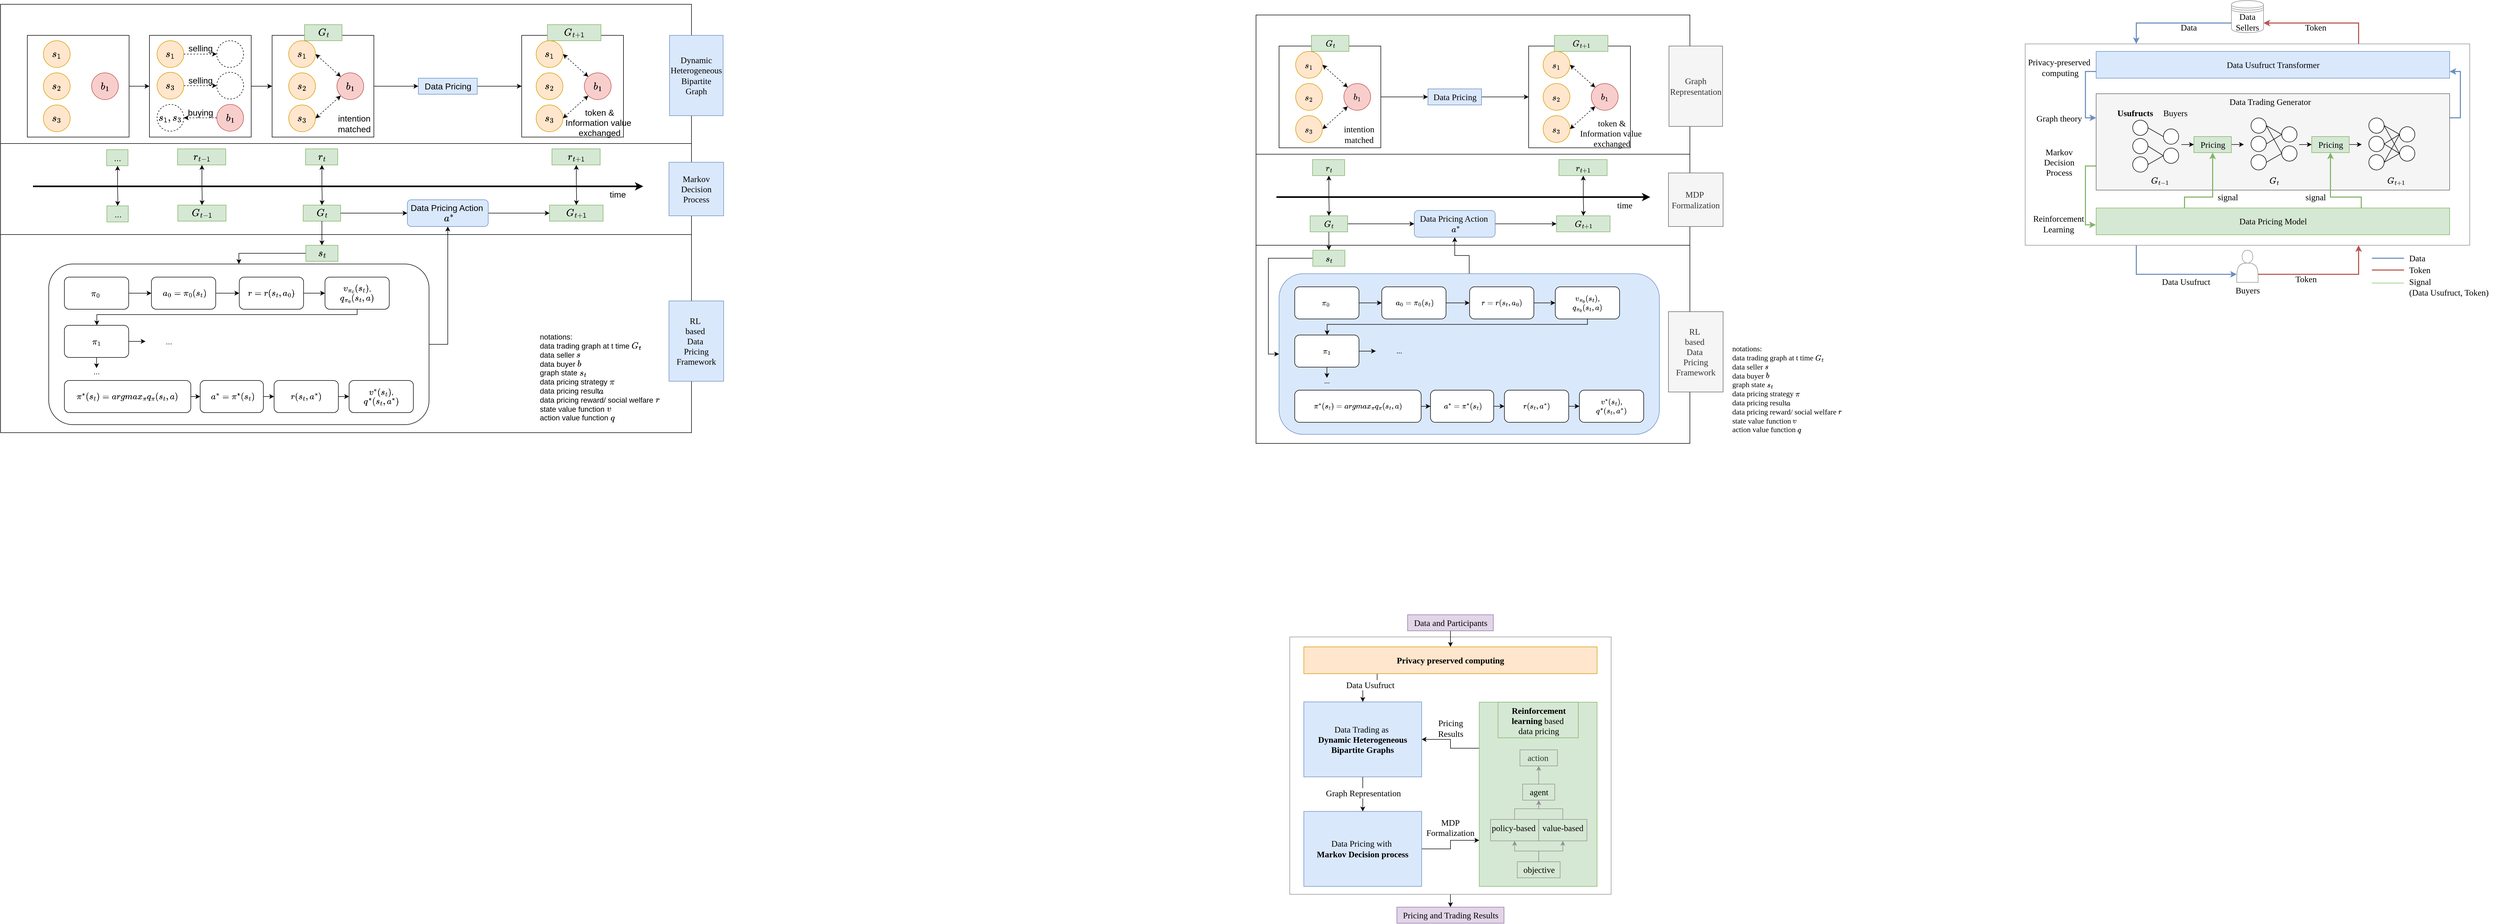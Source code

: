 <mxfile version="20.7.3" type="github">
  <diagram id="Or33N8EPDJmIvoWpYCI0" name="Page-1">
    <mxGraphModel dx="-2086" dy="3519" grid="1" gridSize="10" guides="1" tooltips="1" connect="1" arrows="1" fold="1" page="1" pageScale="1" pageWidth="827" pageHeight="1169" math="1" shadow="0">
      <root>
        <mxCell id="0" />
        <mxCell id="1" parent="0" />
        <mxCell id="l6hkvc7YrRsDWrXUvLI_-251" style="edgeStyle=orthogonalEdgeStyle;rounded=0;orthogonalLoop=1;jettySize=auto;html=1;strokeColor=#b85450;fontFamily=Times New Roman;fontSize=16;startArrow=none;startFill=0;endArrow=classic;endFill=1;entryX=1;entryY=0.7;entryDx=0;entryDy=0;fillColor=#f8cecc;exitX=0.75;exitY=0;exitDx=0;exitDy=0;strokeWidth=2;" parent="1" source="l6hkvc7YrRsDWrXUvLI_-147" target="l6hkvc7YrRsDWrXUvLI_-157" edge="1">
          <mxGeometry relative="1" as="geometry" />
        </mxCell>
        <mxCell id="l6hkvc7YrRsDWrXUvLI_-269" style="edgeStyle=orthogonalEdgeStyle;rounded=0;orthogonalLoop=1;jettySize=auto;html=1;entryX=0;entryY=0.75;entryDx=0;entryDy=0;strokeColor=#6c8ebf;fontFamily=Times New Roman;fontSize=16;startArrow=none;startFill=0;endArrow=classic;endFill=1;fillColor=#dae8fc;exitX=0.25;exitY=1;exitDx=0;exitDy=0;strokeWidth=2;" parent="1" source="l6hkvc7YrRsDWrXUvLI_-147" target="l6hkvc7YrRsDWrXUvLI_-158" edge="1">
          <mxGeometry relative="1" as="geometry">
            <mxPoint x="8207.5" y="-1689.0" as="sourcePoint" />
          </mxGeometry>
        </mxCell>
        <mxCell id="l6hkvc7YrRsDWrXUvLI_-147" value="" style="rounded=0;whiteSpace=wrap;html=1;labelBackgroundColor=none;strokeColor=#919191;fontFamily=Times New Roman;fontSize=16;" parent="1" vertex="1">
          <mxGeometry x="8000" y="-2066" width="830" height="376" as="geometry" />
        </mxCell>
        <mxCell id="jH4gFhlno_HW5_IZucVo-18" value="" style="rounded=0;whiteSpace=wrap;html=1;fontSize=16;" parent="1" vertex="1">
          <mxGeometry x="4220" y="-1710" width="1290" height="370" as="geometry" />
        </mxCell>
        <mxCell id="jH4gFhlno_HW5_IZucVo-15" value="" style="rounded=0;whiteSpace=wrap;html=1;fontSize=16;" parent="1" vertex="1">
          <mxGeometry x="4220" y="-1884" width="1290" height="174" as="geometry" />
        </mxCell>
        <mxCell id="jH4gFhlno_HW5_IZucVo-14" value="" style="rounded=0;whiteSpace=wrap;html=1;fontSize=16;" parent="1" vertex="1">
          <mxGeometry x="4220" y="-2140" width="1290" height="260" as="geometry" />
        </mxCell>
        <mxCell id="xwOjfk1AhILG_GxPL8hg-2" value="time" style="text;html=1;align=center;verticalAlign=middle;resizable=0;points=[];autosize=1;strokeColor=none;fillColor=none;fontSize=16;" parent="1" vertex="1">
          <mxGeometry x="5347" y="-1800" width="50" height="30" as="geometry" />
        </mxCell>
        <mxCell id="UvEwVtJJRlTO12YYXrXY-99" style="edgeStyle=orthogonalEdgeStyle;rounded=0;orthogonalLoop=1;jettySize=auto;html=1;entryX=0.5;entryY=1;entryDx=0;entryDy=0;strokeWidth=1;startArrow=none;startFill=0;exitX=1;exitY=0.5;exitDx=0;exitDy=0;" parent="1" source="xwOjfk1AhILG_GxPL8hg-3" target="BjseaTSlBe1rgTazhE21-177" edge="1">
          <mxGeometry relative="1" as="geometry" />
        </mxCell>
        <mxCell id="xwOjfk1AhILG_GxPL8hg-3" value="" style="rounded=1;whiteSpace=wrap;html=1;fontSize=14;" parent="1" vertex="1">
          <mxGeometry x="4310" y="-1655" width="710" height="300" as="geometry" />
        </mxCell>
        <mxCell id="xwOjfk1AhILG_GxPL8hg-4" value="" style="edgeStyle=orthogonalEdgeStyle;rounded=0;orthogonalLoop=1;jettySize=auto;html=1;fontSize=14;" parent="1" source="xwOjfk1AhILG_GxPL8hg-5" target="xwOjfk1AhILG_GxPL8hg-7" edge="1">
          <mxGeometry relative="1" as="geometry" />
        </mxCell>
        <mxCell id="xwOjfk1AhILG_GxPL8hg-5" value="\(\pi_0\)&amp;nbsp;" style="rounded=1;whiteSpace=wrap;html=1;fontSize=14;" parent="1" vertex="1">
          <mxGeometry x="4339.25" y="-1630.5" width="120" height="60" as="geometry" />
        </mxCell>
        <mxCell id="xwOjfk1AhILG_GxPL8hg-6" value="" style="edgeStyle=orthogonalEdgeStyle;rounded=0;orthogonalLoop=1;jettySize=auto;html=1;fontSize=14;entryX=0;entryY=0.5;entryDx=0;entryDy=0;" parent="1" source="xwOjfk1AhILG_GxPL8hg-7" target="UvEwVtJJRlTO12YYXrXY-4" edge="1">
          <mxGeometry relative="1" as="geometry">
            <mxPoint x="4639.25" y="-1600.5" as="targetPoint" />
          </mxGeometry>
        </mxCell>
        <mxCell id="xwOjfk1AhILG_GxPL8hg-7" value="&amp;nbsp;\(a_0=\pi_0(s_t)\)" style="rounded=1;whiteSpace=wrap;html=1;fontSize=14;" parent="1" vertex="1">
          <mxGeometry x="4501.75" y="-1630.5" width="120" height="60" as="geometry" />
        </mxCell>
        <mxCell id="xwOjfk1AhILG_GxPL8hg-10" value="" style="edgeStyle=orthogonalEdgeStyle;rounded=0;orthogonalLoop=1;jettySize=auto;html=1;fontSize=14;exitX=0.5;exitY=1;exitDx=0;exitDy=0;" parent="1" source="UvEwVtJJRlTO12YYXrXY-6" target="xwOjfk1AhILG_GxPL8hg-14" edge="1">
          <mxGeometry relative="1" as="geometry">
            <Array as="points">
              <mxPoint x="4885.75" y="-1560.5" />
              <mxPoint x="4399.75" y="-1560.5" />
            </Array>
            <mxPoint x="4839.25" y="-1570.5" as="sourcePoint" />
          </mxGeometry>
        </mxCell>
        <mxCell id="xwOjfk1AhILG_GxPL8hg-12" value="" style="edgeStyle=orthogonalEdgeStyle;rounded=0;orthogonalLoop=1;jettySize=auto;html=1;fontSize=14;" parent="1" source="xwOjfk1AhILG_GxPL8hg-14" edge="1">
          <mxGeometry relative="1" as="geometry">
            <mxPoint x="4490.75" y="-1510.559" as="targetPoint" />
          </mxGeometry>
        </mxCell>
        <mxCell id="xwOjfk1AhILG_GxPL8hg-13" value="" style="edgeStyle=orthogonalEdgeStyle;rounded=0;orthogonalLoop=1;jettySize=auto;html=1;fontSize=14;" parent="1" source="xwOjfk1AhILG_GxPL8hg-14" edge="1">
          <mxGeometry relative="1" as="geometry">
            <mxPoint x="4399.25" y="-1460.5" as="targetPoint" />
          </mxGeometry>
        </mxCell>
        <mxCell id="xwOjfk1AhILG_GxPL8hg-14" value="\(\pi_1\)" style="whiteSpace=wrap;html=1;rounded=1;fontSize=14;" parent="1" vertex="1">
          <mxGeometry x="4339.25" y="-1540.5" width="120" height="60" as="geometry" />
        </mxCell>
        <mxCell id="xwOjfk1AhILG_GxPL8hg-22" value="..." style="text;html=1;align=center;verticalAlign=middle;resizable=0;points=[];autosize=1;strokeColor=none;fillColor=none;fontSize=14;" parent="1" vertex="1">
          <mxGeometry x="4379.25" y="-1469.5" width="40" height="30" as="geometry" />
        </mxCell>
        <mxCell id="xwOjfk1AhILG_GxPL8hg-36" value="" style="group;fontSize=16;" parent="1" vertex="1" connectable="0">
          <mxGeometry x="5265" y="-1880" width="80" height="160" as="geometry" />
        </mxCell>
        <mxCell id="xwOjfk1AhILG_GxPL8hg-37" value="" style="edgeStyle=orthogonalEdgeStyle;rounded=0;orthogonalLoop=1;jettySize=auto;html=1;fontSize=16;" parent="xwOjfk1AhILG_GxPL8hg-36" target="xwOjfk1AhILG_GxPL8hg-40" edge="1">
          <mxGeometry relative="1" as="geometry">
            <mxPoint x="30" y="80" as="sourcePoint" />
            <mxPoint x="29.5" y="30" as="targetPoint" />
            <Array as="points">
              <mxPoint x="30" y="55" />
              <mxPoint x="30" y="55" />
            </Array>
          </mxGeometry>
        </mxCell>
        <mxCell id="xwOjfk1AhILG_GxPL8hg-38" value="\(G_{t+1}\)" style="text;html=1;align=center;verticalAlign=middle;resizable=0;points=[];autosize=1;strokeColor=#82b366;fillColor=#d5e8d4;fontSize=16;" parent="xwOjfk1AhILG_GxPL8hg-36" vertex="1">
          <mxGeometry x="-20" y="115" width="100" height="30" as="geometry" />
        </mxCell>
        <mxCell id="xwOjfk1AhILG_GxPL8hg-39" value="" style="edgeStyle=orthogonalEdgeStyle;rounded=0;orthogonalLoop=1;jettySize=auto;html=1;fontSize=16;" parent="xwOjfk1AhILG_GxPL8hg-36" target="xwOjfk1AhILG_GxPL8hg-38" edge="1">
          <mxGeometry relative="1" as="geometry">
            <mxPoint x="30" y="80" as="sourcePoint" />
            <mxPoint x="39.514" y="40" as="targetPoint" />
          </mxGeometry>
        </mxCell>
        <mxCell id="xwOjfk1AhILG_GxPL8hg-40" value="\(r_{t+1}\)" style="text;html=1;align=center;verticalAlign=middle;resizable=0;points=[];autosize=1;strokeColor=#82b366;fillColor=#d5e8d4;fontSize=16;" parent="xwOjfk1AhILG_GxPL8hg-36" vertex="1">
          <mxGeometry x="-15.5" y="10" width="90" height="30" as="geometry" />
        </mxCell>
        <mxCell id="xwOjfk1AhILG_GxPL8hg-41" value="" style="group;fontSize=16;" parent="1" vertex="1" connectable="0">
          <mxGeometry x="4566" y="-1880" width="75" height="160" as="geometry" />
        </mxCell>
        <mxCell id="xwOjfk1AhILG_GxPL8hg-42" value="" style="edgeStyle=orthogonalEdgeStyle;rounded=0;orthogonalLoop=1;jettySize=auto;html=1;fontSize=16;" parent="xwOjfk1AhILG_GxPL8hg-41" target="xwOjfk1AhILG_GxPL8hg-45" edge="1">
          <mxGeometry relative="1" as="geometry">
            <mxPoint x="30" y="80" as="sourcePoint" />
            <mxPoint x="29.5" y="30" as="targetPoint" />
            <Array as="points">
              <mxPoint x="30" y="55" />
              <mxPoint x="30" y="55" />
            </Array>
          </mxGeometry>
        </mxCell>
        <mxCell id="xwOjfk1AhILG_GxPL8hg-43" value="\(G_{t-1}\)" style="text;html=1;align=center;verticalAlign=middle;resizable=0;points=[];autosize=1;strokeColor=#82b366;fillColor=#d5e8d4;fontSize=16;" parent="xwOjfk1AhILG_GxPL8hg-41" vertex="1">
          <mxGeometry x="-15" y="115" width="90" height="30" as="geometry" />
        </mxCell>
        <mxCell id="xwOjfk1AhILG_GxPL8hg-44" value="" style="edgeStyle=orthogonalEdgeStyle;rounded=0;orthogonalLoop=1;jettySize=auto;html=1;fontSize=16;" parent="xwOjfk1AhILG_GxPL8hg-41" target="xwOjfk1AhILG_GxPL8hg-43" edge="1">
          <mxGeometry relative="1" as="geometry">
            <mxPoint x="30" y="80" as="sourcePoint" />
            <mxPoint x="39.514" y="40" as="targetPoint" />
          </mxGeometry>
        </mxCell>
        <mxCell id="xwOjfk1AhILG_GxPL8hg-45" value="\(r_{t-1}\)" style="text;html=1;align=center;verticalAlign=middle;resizable=0;points=[];autosize=1;strokeColor=#82b366;fillColor=#d5e8d4;fontSize=16;" parent="xwOjfk1AhILG_GxPL8hg-41" vertex="1">
          <mxGeometry x="-15.5" y="10" width="90" height="30" as="geometry" />
        </mxCell>
        <mxCell id="xwOjfk1AhILG_GxPL8hg-56" value="" style="group;fontSize=16;" parent="1" vertex="1" connectable="0">
          <mxGeometry x="4790" y="-1880" width="65" height="160" as="geometry" />
        </mxCell>
        <mxCell id="xwOjfk1AhILG_GxPL8hg-57" value="" style="edgeStyle=orthogonalEdgeStyle;rounded=0;orthogonalLoop=1;jettySize=auto;html=1;fontSize=16;" parent="xwOjfk1AhILG_GxPL8hg-56" target="xwOjfk1AhILG_GxPL8hg-60" edge="1">
          <mxGeometry relative="1" as="geometry">
            <mxPoint x="30" y="80" as="sourcePoint" />
            <mxPoint x="29.5" y="30" as="targetPoint" />
            <Array as="points">
              <mxPoint x="30" y="55" />
              <mxPoint x="30" y="55" />
            </Array>
          </mxGeometry>
        </mxCell>
        <mxCell id="xwOjfk1AhILG_GxPL8hg-58" value="\(G_t\)" style="text;html=1;align=center;verticalAlign=middle;resizable=0;points=[];autosize=1;strokeColor=#82b366;fillColor=#d5e8d4;fontSize=16;" parent="xwOjfk1AhILG_GxPL8hg-56" vertex="1">
          <mxGeometry x="-5" y="115" width="70" height="30" as="geometry" />
        </mxCell>
        <mxCell id="xwOjfk1AhILG_GxPL8hg-59" value="" style="edgeStyle=orthogonalEdgeStyle;rounded=0;orthogonalLoop=1;jettySize=auto;html=1;fontSize=16;" parent="xwOjfk1AhILG_GxPL8hg-56" target="xwOjfk1AhILG_GxPL8hg-58" edge="1">
          <mxGeometry relative="1" as="geometry">
            <mxPoint x="30" y="80" as="sourcePoint" />
            <mxPoint x="39.514" y="40" as="targetPoint" />
          </mxGeometry>
        </mxCell>
        <mxCell id="xwOjfk1AhILG_GxPL8hg-60" value="\(r_t\)" style="text;html=1;align=center;verticalAlign=middle;resizable=0;points=[];autosize=1;strokeColor=#82b366;fillColor=#d5e8d4;fontSize=16;" parent="xwOjfk1AhILG_GxPL8hg-56" vertex="1">
          <mxGeometry x="-0.5" y="10" width="60" height="30" as="geometry" />
        </mxCell>
        <mxCell id="BjseaTSlBe1rgTazhE21-184" style="edgeStyle=orthogonalEdgeStyle;rounded=0;orthogonalLoop=1;jettySize=auto;html=1;exitX=1;exitY=0.5;exitDx=0;exitDy=0;fontSize=16;" parent="1" source="BjseaTSlBe1rgTazhE21-177" target="xwOjfk1AhILG_GxPL8hg-38" edge="1">
          <mxGeometry relative="1" as="geometry" />
        </mxCell>
        <mxCell id="BjseaTSlBe1rgTazhE21-177" value="Data Pricing Action&amp;nbsp;&lt;br style=&quot;font-size: 16px;&quot;&gt;&lt;span style=&quot;font-size: 16px;&quot;&gt;&amp;nbsp;\(a^*\)&lt;/span&gt;" style="rounded=1;whiteSpace=wrap;html=1;fillColor=#dae8fc;strokeColor=#6c8ebf;fontSize=16;" parent="1" vertex="1">
          <mxGeometry x="4979.5" y="-1775" width="151" height="50" as="geometry" />
        </mxCell>
        <mxCell id="BjseaTSlBe1rgTazhE21-183" style="edgeStyle=orthogonalEdgeStyle;rounded=0;orthogonalLoop=1;jettySize=auto;html=1;entryX=0;entryY=0.5;entryDx=0;entryDy=0;fontSize=16;" parent="1" source="xwOjfk1AhILG_GxPL8hg-58" target="BjseaTSlBe1rgTazhE21-177" edge="1">
          <mxGeometry relative="1" as="geometry" />
        </mxCell>
        <mxCell id="UvEwVtJJRlTO12YYXrXY-3" style="edgeStyle=orthogonalEdgeStyle;rounded=0;orthogonalLoop=1;jettySize=auto;html=1;entryX=0.5;entryY=0;entryDx=0;entryDy=0;fontSize=16;" parent="1" source="UvEwVtJJRlTO12YYXrXY-1" target="xwOjfk1AhILG_GxPL8hg-3" edge="1">
          <mxGeometry relative="1" as="geometry">
            <mxPoint x="4665" y="-1655" as="targetPoint" />
            <Array as="points">
              <mxPoint x="4665" y="-1675" />
            </Array>
          </mxGeometry>
        </mxCell>
        <mxCell id="UvEwVtJJRlTO12YYXrXY-1" value="\(s_t\)" style="text;html=1;align=center;verticalAlign=middle;resizable=0;points=[];autosize=1;strokeColor=#82b366;fillColor=#d5e8d4;fontSize=16;" parent="1" vertex="1">
          <mxGeometry x="4790" y="-1690" width="60" height="30" as="geometry" />
        </mxCell>
        <mxCell id="UvEwVtJJRlTO12YYXrXY-2" value="" style="edgeStyle=orthogonalEdgeStyle;rounded=0;orthogonalLoop=1;jettySize=auto;html=1;fontSize=16;" parent="1" source="xwOjfk1AhILG_GxPL8hg-58" target="UvEwVtJJRlTO12YYXrXY-1" edge="1">
          <mxGeometry relative="1" as="geometry" />
        </mxCell>
        <mxCell id="UvEwVtJJRlTO12YYXrXY-7" value="" style="edgeStyle=orthogonalEdgeStyle;rounded=0;orthogonalLoop=1;jettySize=auto;html=1;" parent="1" source="UvEwVtJJRlTO12YYXrXY-4" target="UvEwVtJJRlTO12YYXrXY-6" edge="1">
          <mxGeometry relative="1" as="geometry" />
        </mxCell>
        <mxCell id="UvEwVtJJRlTO12YYXrXY-4" value="\(r=&lt;br&gt;r(s_t,a_0)\)" style="rounded=1;whiteSpace=wrap;html=1;fontSize=14;" parent="1" vertex="1">
          <mxGeometry x="4665.75" y="-1630.5" width="120" height="60" as="geometry" />
        </mxCell>
        <mxCell id="UvEwVtJJRlTO12YYXrXY-6" value="\(v_{\pi_0}(s_t)\),&lt;br&gt;\(q_{\pi_0}&lt;br&gt;(s_t, a)\)&lt;br&gt;" style="rounded=1;whiteSpace=wrap;html=1;fontSize=14;" parent="1" vertex="1">
          <mxGeometry x="4825.75" y="-1630.5" width="120" height="60" as="geometry" />
        </mxCell>
        <mxCell id="UvEwVtJJRlTO12YYXrXY-8" value="..." style="text;html=1;align=center;verticalAlign=middle;resizable=0;points=[];autosize=1;strokeColor=none;fillColor=none;fontSize=14;" parent="1" vertex="1">
          <mxGeometry x="4513.75" y="-1525.5" width="40" height="30" as="geometry" />
        </mxCell>
        <mxCell id="UvEwVtJJRlTO12YYXrXY-13" value="" style="edgeStyle=orthogonalEdgeStyle;rounded=0;orthogonalLoop=1;jettySize=auto;html=1;" parent="1" source="UvEwVtJJRlTO12YYXrXY-11" target="UvEwVtJJRlTO12YYXrXY-12" edge="1">
          <mxGeometry relative="1" as="geometry" />
        </mxCell>
        <mxCell id="UvEwVtJJRlTO12YYXrXY-11" value="&lt;span style=&quot;&quot;&gt;\(\pi^{*}(s_t)=argmax_{\pi} q_{\pi}(s_t,a)\)&lt;/span&gt;" style="whiteSpace=wrap;html=1;rounded=1;fontSize=14;" parent="1" vertex="1">
          <mxGeometry x="4339.25" y="-1437.5" width="236" height="60" as="geometry" />
        </mxCell>
        <mxCell id="UvEwVtJJRlTO12YYXrXY-93" style="edgeStyle=none;rounded=0;orthogonalLoop=1;jettySize=auto;html=1;exitX=1;exitY=0.5;exitDx=0;exitDy=0;entryX=0;entryY=0.5;entryDx=0;entryDy=0;strokeWidth=1;startArrow=none;startFill=0;" parent="1" source="UvEwVtJJRlTO12YYXrXY-12" target="UvEwVtJJRlTO12YYXrXY-15" edge="1">
          <mxGeometry relative="1" as="geometry" />
        </mxCell>
        <mxCell id="UvEwVtJJRlTO12YYXrXY-12" value="&amp;nbsp;\(a^*=\pi^{*}(s_t)\)" style="whiteSpace=wrap;html=1;rounded=1;fontSize=14;" parent="1" vertex="1">
          <mxGeometry x="4592.75" y="-1437.5" width="118" height="60" as="geometry" />
        </mxCell>
        <mxCell id="UvEwVtJJRlTO12YYXrXY-95" style="edgeStyle=none;rounded=0;orthogonalLoop=1;jettySize=auto;html=1;strokeWidth=1;startArrow=none;startFill=0;" parent="1" source="UvEwVtJJRlTO12YYXrXY-15" target="UvEwVtJJRlTO12YYXrXY-94" edge="1">
          <mxGeometry relative="1" as="geometry" />
        </mxCell>
        <mxCell id="UvEwVtJJRlTO12YYXrXY-15" value="\(r(s_t,a^*)\)" style="rounded=1;whiteSpace=wrap;html=1;fontSize=14;" parent="1" vertex="1">
          <mxGeometry x="4730.75" y="-1437.5" width="120" height="60" as="geometry" />
        </mxCell>
        <mxCell id="UvEwVtJJRlTO12YYXrXY-92" style="edgeStyle=none;rounded=0;orthogonalLoop=1;jettySize=auto;html=1;startArrow=none;startFill=0;fontSize=16;" parent="1" source="UvEwVtJJRlTO12YYXrXY-17" target="UvEwVtJJRlTO12YYXrXY-45" edge="1">
          <mxGeometry relative="1" as="geometry" />
        </mxCell>
        <mxCell id="UvEwVtJJRlTO12YYXrXY-17" value="" style="rounded=0;whiteSpace=wrap;html=1;fillColor=none;fontSize=16;" parent="1" vertex="1">
          <mxGeometry x="4727" y="-2082" width="190" height="190" as="geometry" />
        </mxCell>
        <mxCell id="UvEwVtJJRlTO12YYXrXY-18" value="" style="group;fontSize=16;" parent="1" vertex="1" connectable="0">
          <mxGeometry x="4270" y="-2082" width="197" height="190" as="geometry" />
        </mxCell>
        <mxCell id="UvEwVtJJRlTO12YYXrXY-19" value="" style="rounded=0;whiteSpace=wrap;html=1;fillColor=none;fontSize=16;" parent="UvEwVtJJRlTO12YYXrXY-18" vertex="1">
          <mxGeometry width="190" height="190" as="geometry" />
        </mxCell>
        <mxCell id="UvEwVtJJRlTO12YYXrXY-21" value="\(s_2\)" style="ellipse;whiteSpace=wrap;html=1;aspect=fixed;fillColor=#ffe6cc;strokeColor=#d79b00;fontSize=16;direction=west;" parent="UvEwVtJJRlTO12YYXrXY-18" vertex="1">
          <mxGeometry x="30" y="70" width="50" height="50" as="geometry" />
        </mxCell>
        <mxCell id="UvEwVtJJRlTO12YYXrXY-54" value="\(s_3\)" style="ellipse;whiteSpace=wrap;html=1;aspect=fixed;fillColor=#ffe6cc;strokeColor=#d79b00;fontSize=16;direction=west;" parent="UvEwVtJJRlTO12YYXrXY-18" vertex="1">
          <mxGeometry x="30" y="130" width="50" height="50" as="geometry" />
        </mxCell>
        <mxCell id="UvEwVtJJRlTO12YYXrXY-55" value="\(b_1\)" style="ellipse;whiteSpace=wrap;html=1;aspect=fixed;fillColor=#f8cecc;strokeColor=#b85450;fontSize=16;direction=west;" parent="UvEwVtJJRlTO12YYXrXY-18" vertex="1">
          <mxGeometry x="120" y="70" width="50" height="50" as="geometry" />
        </mxCell>
        <mxCell id="UvEwVtJJRlTO12YYXrXY-56" value="\(s_1\)" style="ellipse;whiteSpace=wrap;html=1;aspect=fixed;fillColor=#ffe6cc;strokeColor=#d79b00;fontSize=16;direction=west;" parent="UvEwVtJJRlTO12YYXrXY-18" vertex="1">
          <mxGeometry x="30" y="10" width="50" height="50" as="geometry" />
        </mxCell>
        <mxCell id="UvEwVtJJRlTO12YYXrXY-22" value="" style="group;fontSize=16;" parent="1" vertex="1" connectable="0">
          <mxGeometry x="4498" y="-2082" width="190" height="237" as="geometry" />
        </mxCell>
        <mxCell id="UvEwVtJJRlTO12YYXrXY-23" value="" style="rounded=0;whiteSpace=wrap;html=1;fillColor=none;fontSize=16;" parent="UvEwVtJJRlTO12YYXrXY-22" vertex="1">
          <mxGeometry width="190" height="190" as="geometry" />
        </mxCell>
        <mxCell id="UvEwVtJJRlTO12YYXrXY-24" value="" style="group;fontSize=16;" parent="UvEwVtJJRlTO12YYXrXY-22" vertex="1" connectable="0">
          <mxGeometry x="14.25" y="10" width="161.5" height="50" as="geometry" />
        </mxCell>
        <mxCell id="UvEwVtJJRlTO12YYXrXY-25" value="\(s_1\)" style="ellipse;whiteSpace=wrap;html=1;aspect=fixed;fillColor=#ffe6cc;strokeColor=#d79b00;fontSize=16;" parent="UvEwVtJJRlTO12YYXrXY-24" vertex="1">
          <mxGeometry width="50" height="50" as="geometry" />
        </mxCell>
        <mxCell id="UvEwVtJJRlTO12YYXrXY-26" value="" style="ellipse;whiteSpace=wrap;html=1;aspect=fixed;dashed=1;fontSize=16;" parent="UvEwVtJJRlTO12YYXrXY-24" vertex="1">
          <mxGeometry x="111.5" width="50" height="50" as="geometry" />
        </mxCell>
        <mxCell id="UvEwVtJJRlTO12YYXrXY-27" style="rounded=0;orthogonalLoop=1;jettySize=auto;html=1;exitX=1;exitY=0.5;exitDx=0;exitDy=0;entryX=0;entryY=0.5;entryDx=0;entryDy=0;dashed=1;fontSize=16;" parent="UvEwVtJJRlTO12YYXrXY-24" source="UvEwVtJJRlTO12YYXrXY-25" target="UvEwVtJJRlTO12YYXrXY-26" edge="1">
          <mxGeometry relative="1" as="geometry">
            <mxPoint x="118.822" y="25.322" as="targetPoint" />
          </mxGeometry>
        </mxCell>
        <mxCell id="UvEwVtJJRlTO12YYXrXY-32" value="selling" style="text;html=1;align=center;verticalAlign=middle;resizable=0;points=[];autosize=1;strokeColor=none;fillColor=none;fontSize=16;" parent="UvEwVtJJRlTO12YYXrXY-22" vertex="1">
          <mxGeometry x="60" y="9" width="70" height="30" as="geometry" />
        </mxCell>
        <mxCell id="UvEwVtJJRlTO12YYXrXY-57" value="" style="group;fontSize=16;" parent="UvEwVtJJRlTO12YYXrXY-22" vertex="1" connectable="0">
          <mxGeometry x="14.25" y="69" width="161.5" height="50" as="geometry" />
        </mxCell>
        <mxCell id="UvEwVtJJRlTO12YYXrXY-58" value="\(s_3\)" style="ellipse;whiteSpace=wrap;html=1;aspect=fixed;fillColor=#ffe6cc;strokeColor=#d79b00;fontSize=16;" parent="UvEwVtJJRlTO12YYXrXY-57" vertex="1">
          <mxGeometry width="50" height="50" as="geometry" />
        </mxCell>
        <mxCell id="UvEwVtJJRlTO12YYXrXY-59" value="" style="ellipse;whiteSpace=wrap;html=1;aspect=fixed;dashed=1;fontSize=16;" parent="UvEwVtJJRlTO12YYXrXY-57" vertex="1">
          <mxGeometry x="111.5" width="50" height="50" as="geometry" />
        </mxCell>
        <mxCell id="UvEwVtJJRlTO12YYXrXY-60" style="rounded=0;orthogonalLoop=1;jettySize=auto;html=1;exitX=1;exitY=0.5;exitDx=0;exitDy=0;entryX=0;entryY=0.5;entryDx=0;entryDy=0;dashed=1;fontSize=16;" parent="UvEwVtJJRlTO12YYXrXY-57" source="UvEwVtJJRlTO12YYXrXY-58" target="UvEwVtJJRlTO12YYXrXY-59" edge="1">
          <mxGeometry relative="1" as="geometry">
            <mxPoint x="118.822" y="25.322" as="targetPoint" />
          </mxGeometry>
        </mxCell>
        <mxCell id="UvEwVtJJRlTO12YYXrXY-28" value="" style="group;fontSize=16;" parent="UvEwVtJJRlTO12YYXrXY-22" vertex="1" connectable="0">
          <mxGeometry x="14.25" y="122" width="161.5" height="100" as="geometry" />
        </mxCell>
        <mxCell id="UvEwVtJJRlTO12YYXrXY-29" value="\(s_1, &amp;nbsp;s_3\)" style="ellipse;whiteSpace=wrap;html=1;aspect=fixed;dashed=1;fontSize=16;" parent="UvEwVtJJRlTO12YYXrXY-28" vertex="1">
          <mxGeometry y="7" width="50" height="50" as="geometry" />
        </mxCell>
        <mxCell id="UvEwVtJJRlTO12YYXrXY-30" value="\(b_1\)" style="ellipse;whiteSpace=wrap;html=1;aspect=fixed;fillColor=#f8cecc;strokeColor=#b85450;fontSize=16;" parent="UvEwVtJJRlTO12YYXrXY-28" vertex="1">
          <mxGeometry x="111.5" y="7" width="50" height="50" as="geometry" />
        </mxCell>
        <mxCell id="UvEwVtJJRlTO12YYXrXY-31" style="rounded=0;orthogonalLoop=1;jettySize=auto;html=1;exitX=0;exitY=0.5;exitDx=0;exitDy=0;dashed=1;entryX=1;entryY=0.5;entryDx=0;entryDy=0;fontSize=16;" parent="UvEwVtJJRlTO12YYXrXY-28" source="UvEwVtJJRlTO12YYXrXY-30" target="UvEwVtJJRlTO12YYXrXY-29" edge="1">
          <mxGeometry relative="1" as="geometry">
            <mxPoint x="118.822" y="32.322" as="targetPoint" />
          </mxGeometry>
        </mxCell>
        <mxCell id="UvEwVtJJRlTO12YYXrXY-65" value="selling" style="text;html=1;align=center;verticalAlign=middle;resizable=0;points=[];autosize=1;strokeColor=none;fillColor=none;fontSize=16;" parent="UvEwVtJJRlTO12YYXrXY-22" vertex="1">
          <mxGeometry x="60" y="69" width="70" height="30" as="geometry" />
        </mxCell>
        <mxCell id="UvEwVtJJRlTO12YYXrXY-33" value="buying" style="text;html=1;align=center;verticalAlign=middle;resizable=0;points=[];autosize=1;strokeColor=none;fillColor=none;fontSize=16;" parent="UvEwVtJJRlTO12YYXrXY-22" vertex="1">
          <mxGeometry x="60" y="129" width="70" height="30" as="geometry" />
        </mxCell>
        <mxCell id="UvEwVtJJRlTO12YYXrXY-42" style="edgeStyle=orthogonalEdgeStyle;rounded=0;orthogonalLoop=1;jettySize=auto;html=1;exitX=1;exitY=0.5;exitDx=0;exitDy=0;entryX=0;entryY=0.5;entryDx=0;entryDy=0;fontSize=16;" parent="1" source="UvEwVtJJRlTO12YYXrXY-19" target="UvEwVtJJRlTO12YYXrXY-23" edge="1">
          <mxGeometry relative="1" as="geometry" />
        </mxCell>
        <mxCell id="UvEwVtJJRlTO12YYXrXY-43" style="edgeStyle=orthogonalEdgeStyle;rounded=0;orthogonalLoop=1;jettySize=auto;html=1;exitX=1;exitY=0.5;exitDx=0;exitDy=0;entryX=0;entryY=0.5;entryDx=0;entryDy=0;fontSize=16;" parent="1" source="UvEwVtJJRlTO12YYXrXY-23" target="UvEwVtJJRlTO12YYXrXY-17" edge="1">
          <mxGeometry relative="1" as="geometry">
            <mxPoint x="4727" y="-1980" as="targetPoint" />
          </mxGeometry>
        </mxCell>
        <mxCell id="UvEwVtJJRlTO12YYXrXY-85" style="edgeStyle=none;rounded=0;orthogonalLoop=1;jettySize=auto;html=1;entryX=0;entryY=0.5;entryDx=0;entryDy=0;startArrow=none;startFill=0;fontSize=16;" parent="1" source="UvEwVtJJRlTO12YYXrXY-45" target="UvEwVtJJRlTO12YYXrXY-76" edge="1">
          <mxGeometry relative="1" as="geometry" />
        </mxCell>
        <mxCell id="UvEwVtJJRlTO12YYXrXY-45" value="Data Pricing" style="text;html=1;align=center;verticalAlign=middle;resizable=0;points=[];autosize=1;strokeColor=#6c8ebf;fillColor=#dae8fc;fontSize=16;" parent="1" vertex="1">
          <mxGeometry x="5000" y="-2002" width="110" height="30" as="geometry" />
        </mxCell>
        <mxCell id="UvEwVtJJRlTO12YYXrXY-47" value="&lt;span style=&quot;font-size: 16px;&quot;&gt;\(G_t\)&lt;/span&gt;" style="text;html=1;align=center;verticalAlign=middle;resizable=0;points=[];autosize=1;strokeColor=#82b366;fillColor=#d5e8d4;fontSize=16;" parent="1" vertex="1">
          <mxGeometry x="4787.5" y="-2102" width="70" height="30" as="geometry" />
        </mxCell>
        <mxCell id="UvEwVtJJRlTO12YYXrXY-76" value="" style="rounded=0;whiteSpace=wrap;html=1;fillColor=none;fontSize=16;" parent="1" vertex="1">
          <mxGeometry x="5193" y="-2082" width="190" height="190" as="geometry" />
        </mxCell>
        <mxCell id="UvEwVtJJRlTO12YYXrXY-83" value="token &amp;amp; &lt;br&gt;Information value&amp;nbsp;&lt;br style=&quot;font-size: 16px;&quot;&gt;exchanged" style="text;html=1;align=center;verticalAlign=middle;resizable=0;points=[];autosize=1;strokeColor=none;fillColor=none;fontSize=16;" parent="1" vertex="1">
          <mxGeometry x="5263" y="-1954" width="150" height="70" as="geometry" />
        </mxCell>
        <mxCell id="UvEwVtJJRlTO12YYXrXY-39" value="&lt;span style=&quot;font-size: 16px;&quot;&gt;\(G_{t+1}\)&lt;/span&gt;" style="text;html=1;align=center;verticalAlign=middle;resizable=0;points=[];autosize=1;strokeColor=#82b366;fillColor=#d5e8d4;fontSize=16;" parent="1" vertex="1">
          <mxGeometry x="5241" y="-2102" width="100" height="30" as="geometry" />
        </mxCell>
        <mxCell id="UvEwVtJJRlTO12YYXrXY-70" value="" style="endArrow=classic;startArrow=classic;html=1;rounded=0;entryX=1;entryY=1;entryDx=0;entryDy=0;dashed=1;exitX=0;exitY=0.5;exitDx=0;exitDy=0;fontSize=16;" parent="1" source="jH4gFhlno_HW5_IZucVo-4" target="jH4gFhlno_HW5_IZucVo-3" edge="1">
          <mxGeometry width="50" height="50" relative="1" as="geometry">
            <mxPoint x="4945.678" y="-2257.322" as="sourcePoint" />
            <mxPoint x="5061.75" y="-2604.75" as="targetPoint" />
          </mxGeometry>
        </mxCell>
        <mxCell id="UvEwVtJJRlTO12YYXrXY-51" value="" style="endArrow=classic;startArrow=classic;html=1;rounded=0;entryX=0;entryY=0.5;entryDx=0;entryDy=0;dashed=1;exitX=1;exitY=0;exitDx=0;exitDy=0;fontSize=16;" parent="1" source="jH4gFhlno_HW5_IZucVo-3" target="jH4gFhlno_HW5_IZucVo-2" edge="1">
          <mxGeometry width="50" height="50" relative="1" as="geometry">
            <mxPoint x="5043.322" y="-2257.322" as="sourcePoint" />
            <mxPoint x="5061.75" y="-2686.75" as="targetPoint" />
          </mxGeometry>
        </mxCell>
        <mxCell id="UvEwVtJJRlTO12YYXrXY-91" value="intention &lt;br style=&quot;font-size: 16px;&quot;&gt;matched" style="text;html=1;align=center;verticalAlign=middle;resizable=0;points=[];autosize=1;strokeColor=none;fillColor=none;fontSize=16;" parent="1" vertex="1">
          <mxGeometry x="4840.25" y="-1942" width="80" height="50" as="geometry" />
        </mxCell>
        <mxCell id="UvEwVtJJRlTO12YYXrXY-94" value="\(v^*(s_t)\),&lt;br&gt;\(q^*&lt;br&gt;(s_t, a^*)\)" style="rounded=1;whiteSpace=wrap;html=1;fontSize=14;" parent="1" vertex="1">
          <mxGeometry x="4870.75" y="-1437.5" width="120" height="60" as="geometry" />
        </mxCell>
        <mxCell id="4NbqDfcG69Ek7NZRYsl7-1" value="&lt;div style=&quot;text-align: left; font-size: 14px;&quot;&gt;notations:&amp;nbsp;&lt;/div&gt;&lt;div style=&quot;text-align: left; font-size: 14px;&quot;&gt;data trading graph at t time \(G_t\)&lt;/div&gt;&lt;div style=&quot;text-align: left; font-size: 14px;&quot;&gt;&lt;div style=&quot;border-color: var(--border-color);&quot;&gt;data seller \(s\)&lt;/div&gt;&lt;div style=&quot;border-color: var(--border-color);&quot;&gt;data buyer \(b\)&lt;/div&gt;&lt;/div&gt;&lt;div style=&quot;text-align: left; font-size: 14px;&quot;&gt;graph state \(s_t\)&lt;/div&gt;&lt;div style=&quot;text-align: left; font-size: 14px;&quot;&gt;data pricing strategy \(\pi\)&lt;br&gt;&lt;/div&gt;&lt;div style=&quot;text-align: left; font-size: 14px;&quot;&gt;data pricing result\(a\)&lt;/div&gt;&lt;div style=&quot;text-align: left; font-size: 14px;&quot;&gt;data pricing reward/ social welfare \(r\)&lt;br&gt;&lt;/div&gt;&lt;div style=&quot;text-align: left; font-size: 14px;&quot;&gt;state value function \(v\)&lt;/div&gt;&lt;div style=&quot;text-align: left; font-size: 14px;&quot;&gt;action value function \(q\)&lt;/div&gt;&lt;span style=&quot;font-size: 14px;&quot;&gt;&lt;br style=&quot;font-size: 14px;&quot;&gt;&lt;/span&gt;" style="text;html=1;align=center;verticalAlign=middle;resizable=0;points=[];autosize=1;strokeColor=none;fillColor=none;fontSize=14;" parent="1" vertex="1">
          <mxGeometry x="5208" y="-1530" width="260" height="190" as="geometry" />
        </mxCell>
        <mxCell id="jH4gFhlno_HW5_IZucVo-1" value="\(s_2\)" style="ellipse;whiteSpace=wrap;html=1;aspect=fixed;fillColor=#ffe6cc;strokeColor=#d79b00;fontSize=16;direction=west;" parent="1" vertex="1">
          <mxGeometry x="4758" y="-2012" width="50" height="50" as="geometry" />
        </mxCell>
        <mxCell id="jH4gFhlno_HW5_IZucVo-2" value="\(s_3\)" style="ellipse;whiteSpace=wrap;html=1;aspect=fixed;fillColor=#ffe6cc;strokeColor=#d79b00;fontSize=16;direction=west;" parent="1" vertex="1">
          <mxGeometry x="4758" y="-1952" width="50" height="50" as="geometry" />
        </mxCell>
        <mxCell id="jH4gFhlno_HW5_IZucVo-3" value="\(b_1\)" style="ellipse;whiteSpace=wrap;html=1;aspect=fixed;fillColor=#f8cecc;strokeColor=#b85450;fontSize=16;direction=west;" parent="1" vertex="1">
          <mxGeometry x="4848" y="-2012" width="50" height="50" as="geometry" />
        </mxCell>
        <mxCell id="jH4gFhlno_HW5_IZucVo-4" value="\(s_1\)" style="ellipse;whiteSpace=wrap;html=1;aspect=fixed;fillColor=#ffe6cc;strokeColor=#d79b00;fontSize=16;direction=west;" parent="1" vertex="1">
          <mxGeometry x="4758" y="-2072" width="50" height="50" as="geometry" />
        </mxCell>
        <mxCell id="jH4gFhlno_HW5_IZucVo-5" value="" style="endArrow=classic;startArrow=classic;html=1;rounded=0;entryX=1;entryY=1;entryDx=0;entryDy=0;dashed=1;exitX=0;exitY=0.5;exitDx=0;exitDy=0;fontSize=16;" parent="1" source="jH4gFhlno_HW5_IZucVo-10" target="jH4gFhlno_HW5_IZucVo-9" edge="1">
          <mxGeometry width="50" height="50" relative="1" as="geometry">
            <mxPoint x="5407.678" y="-2257.322" as="sourcePoint" />
            <mxPoint x="5523.75" y="-2604.75" as="targetPoint" />
          </mxGeometry>
        </mxCell>
        <mxCell id="jH4gFhlno_HW5_IZucVo-6" value="" style="endArrow=classic;startArrow=classic;html=1;rounded=0;entryX=0;entryY=0.5;entryDx=0;entryDy=0;dashed=1;exitX=1;exitY=0;exitDx=0;exitDy=0;fontSize=16;" parent="1" source="jH4gFhlno_HW5_IZucVo-9" target="jH4gFhlno_HW5_IZucVo-8" edge="1">
          <mxGeometry width="50" height="50" relative="1" as="geometry">
            <mxPoint x="5505.322" y="-2257.322" as="sourcePoint" />
            <mxPoint x="5523.75" y="-2686.75" as="targetPoint" />
          </mxGeometry>
        </mxCell>
        <mxCell id="jH4gFhlno_HW5_IZucVo-7" value="\(s_2\)" style="ellipse;whiteSpace=wrap;html=1;aspect=fixed;fillColor=#ffe6cc;strokeColor=#d79b00;fontSize=16;direction=west;" parent="1" vertex="1">
          <mxGeometry x="5220" y="-2012" width="50" height="50" as="geometry" />
        </mxCell>
        <mxCell id="jH4gFhlno_HW5_IZucVo-8" value="\(s_3\)" style="ellipse;whiteSpace=wrap;html=1;aspect=fixed;fillColor=#ffe6cc;strokeColor=#d79b00;fontSize=16;direction=west;" parent="1" vertex="1">
          <mxGeometry x="5220" y="-1952" width="50" height="50" as="geometry" />
        </mxCell>
        <mxCell id="jH4gFhlno_HW5_IZucVo-9" value="\(b_1\)" style="ellipse;whiteSpace=wrap;html=1;aspect=fixed;fillColor=#f8cecc;strokeColor=#b85450;fontSize=16;direction=west;" parent="1" vertex="1">
          <mxGeometry x="5310" y="-2012" width="50" height="50" as="geometry" />
        </mxCell>
        <mxCell id="jH4gFhlno_HW5_IZucVo-10" value="\(s_1\)" style="ellipse;whiteSpace=wrap;html=1;aspect=fixed;fillColor=#ffe6cc;strokeColor=#d79b00;fontSize=16;direction=west;" parent="1" vertex="1">
          <mxGeometry x="5220" y="-2072" width="50" height="50" as="geometry" />
        </mxCell>
        <mxCell id="jH4gFhlno_HW5_IZucVo-16" value="&lt;span style=&quot;font-family: -webkit-standard; font-size: medium; text-align: start;&quot;&gt;Dynamic Heterogeneous Bipartite Graph&lt;/span&gt;" style="rounded=0;whiteSpace=wrap;html=1;fontSize=16;fillColor=#dae8fc;strokeColor=#6c8ebf;" parent="1" vertex="1">
          <mxGeometry x="5469" y="-2082" width="100" height="150" as="geometry" />
        </mxCell>
        <mxCell id="jH4gFhlno_HW5_IZucVo-17" value="&lt;span style=&quot;text-align: start;&quot;&gt;&lt;font size=&quot;3&quot; face=&quot;-webkit-standard&quot;&gt;Markov&lt;br&gt;Decision&lt;br&gt;Process&lt;/font&gt;&lt;/span&gt;" style="rounded=0;whiteSpace=wrap;html=1;fontSize=16;fillColor=#dae8fc;strokeColor=#6c8ebf;" parent="1" vertex="1">
          <mxGeometry x="5468" y="-1845" width="102" height="100" as="geometry" />
        </mxCell>
        <mxCell id="jH4gFhlno_HW5_IZucVo-19" value="&lt;div style=&quot;&quot;&gt;&lt;font size=&quot;3&quot; face=&quot;-webkit-standard&quot;&gt;RL&amp;nbsp;&lt;/font&gt;&lt;/div&gt;&lt;div style=&quot;&quot;&gt;&lt;font size=&quot;3&quot; face=&quot;-webkit-standard&quot;&gt;based&amp;nbsp;&lt;/font&gt;&lt;/div&gt;&lt;div style=&quot;&quot;&gt;&lt;font size=&quot;3&quot; face=&quot;-webkit-standard&quot;&gt;Data&amp;nbsp;&lt;/font&gt;&lt;/div&gt;&lt;div style=&quot;&quot;&gt;&lt;font size=&quot;3&quot; face=&quot;-webkit-standard&quot;&gt;Pricing&lt;/font&gt;&lt;/div&gt;&lt;div style=&quot;&quot;&gt;&lt;font size=&quot;3&quot; face=&quot;-webkit-standard&quot;&gt;Framework&lt;/font&gt;&lt;/div&gt;" style="rounded=0;whiteSpace=wrap;html=1;fontSize=16;fillColor=#dae8fc;strokeColor=#6c8ebf;align=center;" parent="1" vertex="1">
          <mxGeometry x="5468" y="-1586" width="102" height="150" as="geometry" />
        </mxCell>
        <mxCell id="xwOjfk1AhILG_GxPL8hg-1" value="" style="endArrow=classic;html=1;rounded=0;fontSize=16;strokeWidth=3;exitX=0.047;exitY=0.483;exitDx=0;exitDy=0;exitPerimeter=0;" parent="1" source="jH4gFhlno_HW5_IZucVo-15" edge="1">
          <mxGeometry width="50" height="50" relative="1" as="geometry">
            <mxPoint x="4510" y="-1800" as="sourcePoint" />
            <mxPoint x="5420" y="-1800" as="targetPoint" />
          </mxGeometry>
        </mxCell>
        <mxCell id="jH4gFhlno_HW5_IZucVo-21" value="" style="edgeStyle=orthogonalEdgeStyle;rounded=0;orthogonalLoop=1;jettySize=auto;html=1;fontSize=16;" parent="1" target="jH4gFhlno_HW5_IZucVo-24" edge="1">
          <mxGeometry relative="1" as="geometry">
            <mxPoint x="4438.5" y="-1798.5" as="sourcePoint" />
            <mxPoint x="-9" y="-98.5" as="targetPoint" />
            <Array as="points">
              <mxPoint x="4438.5" y="-1823.5" />
              <mxPoint x="4438.5" y="-1823.5" />
            </Array>
          </mxGeometry>
        </mxCell>
        <mxCell id="jH4gFhlno_HW5_IZucVo-22" value="..." style="text;html=1;align=center;verticalAlign=middle;resizable=0;points=[];autosize=1;strokeColor=#82b366;fillColor=#d5e8d4;fontSize=16;" parent="1" vertex="1">
          <mxGeometry x="4418.5" y="-1763.5" width="40" height="30" as="geometry" />
        </mxCell>
        <mxCell id="jH4gFhlno_HW5_IZucVo-23" value="" style="edgeStyle=orthogonalEdgeStyle;rounded=0;orthogonalLoop=1;jettySize=auto;html=1;fontSize=16;" parent="1" target="jH4gFhlno_HW5_IZucVo-22" edge="1">
          <mxGeometry relative="1" as="geometry">
            <mxPoint x="4438.5" y="-1798.5" as="sourcePoint" />
            <mxPoint x="1.014" y="-88.5" as="targetPoint" />
          </mxGeometry>
        </mxCell>
        <mxCell id="jH4gFhlno_HW5_IZucVo-24" value="..." style="text;html=1;align=center;verticalAlign=middle;resizable=0;points=[];autosize=1;strokeColor=#82b366;fillColor=#d5e8d4;fontSize=16;" parent="1" vertex="1">
          <mxGeometry x="4418" y="-1868.5" width="40" height="30" as="geometry" />
        </mxCell>
        <mxCell id="jH4gFhlno_HW5_IZucVo-25" style="edgeStyle=orthogonalEdgeStyle;rounded=0;orthogonalLoop=1;jettySize=auto;html=1;exitX=0.5;exitY=1;exitDx=0;exitDy=0;fontSize=16;" parent="1" source="jH4gFhlno_HW5_IZucVo-18" target="jH4gFhlno_HW5_IZucVo-18" edge="1">
          <mxGeometry relative="1" as="geometry" />
        </mxCell>
        <mxCell id="l6hkvc7YrRsDWrXUvLI_-1" value="" style="rounded=0;whiteSpace=wrap;html=1;fontSize=16;fontFamily=Times New Roman;" parent="1" vertex="1">
          <mxGeometry x="6564" y="-1690" width="810" height="370" as="geometry" />
        </mxCell>
        <mxCell id="l6hkvc7YrRsDWrXUvLI_-2" value="" style="rounded=0;whiteSpace=wrap;html=1;fontSize=16;fontFamily=Times New Roman;" parent="1" vertex="1">
          <mxGeometry x="6564" y="-1864" width="810" height="174" as="geometry" />
        </mxCell>
        <mxCell id="l6hkvc7YrRsDWrXUvLI_-3" value="" style="rounded=0;whiteSpace=wrap;html=1;fontSize=16;fontFamily=Times New Roman;" parent="1" vertex="1">
          <mxGeometry x="6564" y="-2120" width="810" height="260" as="geometry" />
        </mxCell>
        <mxCell id="l6hkvc7YrRsDWrXUvLI_-4" value="time" style="text;html=1;align=center;verticalAlign=middle;resizable=0;points=[];autosize=1;strokeColor=none;fillColor=none;fontSize=16;fontFamily=Times New Roman;" parent="1" vertex="1">
          <mxGeometry x="7227" y="-1780" width="50" height="30" as="geometry" />
        </mxCell>
        <mxCell id="l6hkvc7YrRsDWrXUvLI_-5" style="edgeStyle=orthogonalEdgeStyle;rounded=0;orthogonalLoop=1;jettySize=auto;html=1;entryX=0.5;entryY=1;entryDx=0;entryDy=0;strokeWidth=1;startArrow=none;startFill=0;exitX=0.5;exitY=0;exitDx=0;exitDy=0;fontFamily=Times New Roman;fontSize=16;" parent="1" source="l6hkvc7YrRsDWrXUvLI_-6" target="l6hkvc7YrRsDWrXUvLI_-32" edge="1">
          <mxGeometry relative="1" as="geometry" />
        </mxCell>
        <mxCell id="l6hkvc7YrRsDWrXUvLI_-6" value="" style="rounded=1;whiteSpace=wrap;html=1;fontSize=14;fillColor=#dae8fc;strokeColor=#6c8ebf;fontFamily=Times New Roman;" parent="1" vertex="1">
          <mxGeometry x="6607" y="-1636.82" width="710" height="300" as="geometry" />
        </mxCell>
        <mxCell id="l6hkvc7YrRsDWrXUvLI_-7" value="" style="edgeStyle=orthogonalEdgeStyle;rounded=0;orthogonalLoop=1;jettySize=auto;html=1;fontSize=14;fontFamily=Times New Roman;" parent="1" source="l6hkvc7YrRsDWrXUvLI_-8" target="l6hkvc7YrRsDWrXUvLI_-10" edge="1">
          <mxGeometry relative="1" as="geometry" />
        </mxCell>
        <mxCell id="l6hkvc7YrRsDWrXUvLI_-8" value="\(\pi_0\)&amp;nbsp;" style="rounded=1;whiteSpace=wrap;html=1;fontSize=14;fontFamily=Times New Roman;" parent="1" vertex="1">
          <mxGeometry x="6636.25" y="-1612.32" width="120" height="60" as="geometry" />
        </mxCell>
        <mxCell id="l6hkvc7YrRsDWrXUvLI_-9" value="" style="edgeStyle=orthogonalEdgeStyle;rounded=0;orthogonalLoop=1;jettySize=auto;html=1;fontSize=14;entryX=0;entryY=0.5;entryDx=0;entryDy=0;fontFamily=Times New Roman;" parent="1" source="l6hkvc7YrRsDWrXUvLI_-10" target="l6hkvc7YrRsDWrXUvLI_-38" edge="1">
          <mxGeometry relative="1" as="geometry">
            <mxPoint x="6936.25" y="-1582.32" as="targetPoint" />
          </mxGeometry>
        </mxCell>
        <mxCell id="l6hkvc7YrRsDWrXUvLI_-10" value="&amp;nbsp;\(a_0=\pi_0(s_t)\)" style="rounded=1;whiteSpace=wrap;html=1;fontSize=14;fontFamily=Times New Roman;" parent="1" vertex="1">
          <mxGeometry x="6798.75" y="-1612.32" width="120" height="60" as="geometry" />
        </mxCell>
        <mxCell id="l6hkvc7YrRsDWrXUvLI_-11" value="" style="edgeStyle=orthogonalEdgeStyle;rounded=0;orthogonalLoop=1;jettySize=auto;html=1;fontSize=14;exitX=0.5;exitY=1;exitDx=0;exitDy=0;fontFamily=Times New Roman;" parent="1" source="l6hkvc7YrRsDWrXUvLI_-39" target="l6hkvc7YrRsDWrXUvLI_-14" edge="1">
          <mxGeometry relative="1" as="geometry">
            <Array as="points">
              <mxPoint x="7182.75" y="-1542.32" />
              <mxPoint x="6696.75" y="-1542.32" />
            </Array>
            <mxPoint x="7136.25" y="-1552.32" as="sourcePoint" />
          </mxGeometry>
        </mxCell>
        <mxCell id="l6hkvc7YrRsDWrXUvLI_-12" value="" style="edgeStyle=orthogonalEdgeStyle;rounded=0;orthogonalLoop=1;jettySize=auto;html=1;fontSize=14;fontFamily=Times New Roman;" parent="1" source="l6hkvc7YrRsDWrXUvLI_-14" edge="1">
          <mxGeometry relative="1" as="geometry">
            <mxPoint x="6787.75" y="-1492.379" as="targetPoint" />
          </mxGeometry>
        </mxCell>
        <mxCell id="l6hkvc7YrRsDWrXUvLI_-13" value="" style="edgeStyle=orthogonalEdgeStyle;rounded=0;orthogonalLoop=1;jettySize=auto;html=1;fontSize=14;fontFamily=Times New Roman;" parent="1" source="l6hkvc7YrRsDWrXUvLI_-14" edge="1">
          <mxGeometry relative="1" as="geometry">
            <mxPoint x="6696.25" y="-1442.32" as="targetPoint" />
          </mxGeometry>
        </mxCell>
        <mxCell id="l6hkvc7YrRsDWrXUvLI_-14" value="\(\pi_1\)" style="whiteSpace=wrap;html=1;rounded=1;fontSize=14;fontFamily=Times New Roman;" parent="1" vertex="1">
          <mxGeometry x="6636.25" y="-1522.32" width="120" height="60" as="geometry" />
        </mxCell>
        <mxCell id="l6hkvc7YrRsDWrXUvLI_-15" value="..." style="text;html=1;align=center;verticalAlign=middle;resizable=0;points=[];autosize=1;strokeColor=none;fillColor=none;fontSize=14;fontFamily=Times New Roman;" parent="1" vertex="1">
          <mxGeometry x="6681.25" y="-1451.32" width="30" height="30" as="geometry" />
        </mxCell>
        <mxCell id="l6hkvc7YrRsDWrXUvLI_-16" value="" style="group;fontSize=16;fontFamily=Times New Roman;" parent="1" vertex="1" connectable="0">
          <mxGeometry x="7145" y="-1860" width="80" height="160" as="geometry" />
        </mxCell>
        <mxCell id="l6hkvc7YrRsDWrXUvLI_-17" value="" style="edgeStyle=orthogonalEdgeStyle;rounded=0;orthogonalLoop=1;jettySize=auto;html=1;fontSize=16;fontFamily=Times New Roman;" parent="l6hkvc7YrRsDWrXUvLI_-16" target="l6hkvc7YrRsDWrXUvLI_-20" edge="1">
          <mxGeometry relative="1" as="geometry">
            <mxPoint x="30" y="80" as="sourcePoint" />
            <mxPoint x="29.5" y="30" as="targetPoint" />
            <Array as="points">
              <mxPoint x="30" y="55" />
              <mxPoint x="30" y="55" />
            </Array>
          </mxGeometry>
        </mxCell>
        <mxCell id="l6hkvc7YrRsDWrXUvLI_-18" value="\(G_{t+1}\)" style="text;html=1;align=center;verticalAlign=middle;resizable=0;points=[];autosize=1;strokeColor=#82b366;fillColor=#d5e8d4;fontSize=16;fontFamily=Times New Roman;" parent="l6hkvc7YrRsDWrXUvLI_-16" vertex="1">
          <mxGeometry x="-20" y="115" width="100" height="30" as="geometry" />
        </mxCell>
        <mxCell id="l6hkvc7YrRsDWrXUvLI_-19" value="" style="edgeStyle=orthogonalEdgeStyle;rounded=0;orthogonalLoop=1;jettySize=auto;html=1;fontSize=16;fontFamily=Times New Roman;" parent="l6hkvc7YrRsDWrXUvLI_-16" target="l6hkvc7YrRsDWrXUvLI_-18" edge="1">
          <mxGeometry relative="1" as="geometry">
            <mxPoint x="30" y="80" as="sourcePoint" />
            <mxPoint x="39.514" y="40" as="targetPoint" />
          </mxGeometry>
        </mxCell>
        <mxCell id="l6hkvc7YrRsDWrXUvLI_-20" value="\(r_{t+1}\)" style="text;html=1;align=center;verticalAlign=middle;resizable=0;points=[];autosize=1;strokeColor=#82b366;fillColor=#d5e8d4;fontSize=16;fontFamily=Times New Roman;" parent="l6hkvc7YrRsDWrXUvLI_-16" vertex="1">
          <mxGeometry x="-15.5" y="10" width="90" height="30" as="geometry" />
        </mxCell>
        <mxCell id="l6hkvc7YrRsDWrXUvLI_-31" style="edgeStyle=orthogonalEdgeStyle;rounded=0;orthogonalLoop=1;jettySize=auto;html=1;exitX=1;exitY=0.5;exitDx=0;exitDy=0;fontSize=16;fontFamily=Times New Roman;" parent="1" source="l6hkvc7YrRsDWrXUvLI_-32" target="l6hkvc7YrRsDWrXUvLI_-18" edge="1">
          <mxGeometry relative="1" as="geometry" />
        </mxCell>
        <mxCell id="l6hkvc7YrRsDWrXUvLI_-32" value="Data Pricing Action&amp;nbsp;&lt;br style=&quot;font-size: 16px;&quot;&gt;&lt;span style=&quot;font-size: 16px;&quot;&gt;&amp;nbsp;\(a^*\)&lt;/span&gt;" style="rounded=1;whiteSpace=wrap;html=1;fillColor=#dae8fc;strokeColor=#6c8ebf;fontSize=16;fontFamily=Times New Roman;" parent="1" vertex="1">
          <mxGeometry x="6859.5" y="-1755" width="151" height="50" as="geometry" />
        </mxCell>
        <mxCell id="l6hkvc7YrRsDWrXUvLI_-33" style="edgeStyle=orthogonalEdgeStyle;rounded=0;orthogonalLoop=1;jettySize=auto;html=1;entryX=0;entryY=0.5;entryDx=0;entryDy=0;fontSize=16;fontFamily=Times New Roman;" parent="1" source="l6hkvc7YrRsDWrXUvLI_-28" target="l6hkvc7YrRsDWrXUvLI_-32" edge="1">
          <mxGeometry relative="1" as="geometry" />
        </mxCell>
        <mxCell id="l6hkvc7YrRsDWrXUvLI_-152" style="edgeStyle=orthogonalEdgeStyle;rounded=0;orthogonalLoop=1;jettySize=auto;html=1;entryX=0;entryY=0.5;entryDx=0;entryDy=0;strokeColor=#000000;fontFamily=Times New Roman;fontSize=16;endArrow=classic;endFill=1;exitX=-0.01;exitY=0.498;exitDx=0;exitDy=0;exitPerimeter=0;" parent="1" source="l6hkvc7YrRsDWrXUvLI_-35" target="l6hkvc7YrRsDWrXUvLI_-6" edge="1">
          <mxGeometry relative="1" as="geometry">
            <Array as="points">
              <mxPoint x="6587" y="-1666" />
              <mxPoint x="6587" y="-1487" />
            </Array>
          </mxGeometry>
        </mxCell>
        <mxCell id="l6hkvc7YrRsDWrXUvLI_-35" value="\(s_t\)" style="text;html=1;align=center;verticalAlign=middle;resizable=0;points=[];autosize=1;strokeColor=#82b366;fillColor=#d5e8d4;fontSize=16;fontFamily=Times New Roman;" parent="1" vertex="1">
          <mxGeometry x="6670" y="-1680.75" width="60" height="30" as="geometry" />
        </mxCell>
        <mxCell id="l6hkvc7YrRsDWrXUvLI_-36" value="" style="edgeStyle=orthogonalEdgeStyle;rounded=0;orthogonalLoop=1;jettySize=auto;html=1;fontSize=16;fontFamily=Times New Roman;" parent="1" source="l6hkvc7YrRsDWrXUvLI_-28" target="l6hkvc7YrRsDWrXUvLI_-35" edge="1">
          <mxGeometry relative="1" as="geometry" />
        </mxCell>
        <mxCell id="l6hkvc7YrRsDWrXUvLI_-37" value="" style="edgeStyle=orthogonalEdgeStyle;rounded=0;orthogonalLoop=1;jettySize=auto;html=1;fontFamily=Times New Roman;" parent="1" source="l6hkvc7YrRsDWrXUvLI_-38" target="l6hkvc7YrRsDWrXUvLI_-39" edge="1">
          <mxGeometry relative="1" as="geometry" />
        </mxCell>
        <mxCell id="l6hkvc7YrRsDWrXUvLI_-38" value="\(r=&lt;br&gt;r(s_t,a_0)\)" style="rounded=1;whiteSpace=wrap;html=1;fontSize=14;fontFamily=Times New Roman;" parent="1" vertex="1">
          <mxGeometry x="6962.75" y="-1612.32" width="120" height="60" as="geometry" />
        </mxCell>
        <mxCell id="l6hkvc7YrRsDWrXUvLI_-39" value="\(v_{\pi_0}(s_t)\),&lt;br&gt;\(q_{\pi_0}&lt;br&gt;(s_t, a)\)&lt;br&gt;" style="rounded=1;whiteSpace=wrap;html=1;fontSize=14;fontFamily=Times New Roman;" parent="1" vertex="1">
          <mxGeometry x="7122.75" y="-1612.32" width="120" height="60" as="geometry" />
        </mxCell>
        <mxCell id="l6hkvc7YrRsDWrXUvLI_-40" value="..." style="text;html=1;align=center;verticalAlign=middle;resizable=0;points=[];autosize=1;strokeColor=none;fillColor=none;fontSize=14;fontFamily=Times New Roman;" parent="1" vertex="1">
          <mxGeometry x="6815.75" y="-1507.32" width="30" height="30" as="geometry" />
        </mxCell>
        <mxCell id="l6hkvc7YrRsDWrXUvLI_-41" value="" style="edgeStyle=orthogonalEdgeStyle;rounded=0;orthogonalLoop=1;jettySize=auto;html=1;fontFamily=Times New Roman;" parent="1" source="l6hkvc7YrRsDWrXUvLI_-42" target="l6hkvc7YrRsDWrXUvLI_-44" edge="1">
          <mxGeometry relative="1" as="geometry" />
        </mxCell>
        <mxCell id="l6hkvc7YrRsDWrXUvLI_-42" value="&lt;span style=&quot;&quot;&gt;\(\pi^{*}(s_t)=argmax_{\pi} q_{\pi}(s_t,a)\)&lt;/span&gt;" style="whiteSpace=wrap;html=1;rounded=1;fontSize=14;fontFamily=Times New Roman;" parent="1" vertex="1">
          <mxGeometry x="6636.25" y="-1419.32" width="236" height="60" as="geometry" />
        </mxCell>
        <mxCell id="l6hkvc7YrRsDWrXUvLI_-43" style="edgeStyle=none;rounded=0;orthogonalLoop=1;jettySize=auto;html=1;exitX=1;exitY=0.5;exitDx=0;exitDy=0;entryX=0;entryY=0.5;entryDx=0;entryDy=0;strokeWidth=1;startArrow=none;startFill=0;fontFamily=Times New Roman;" parent="1" source="l6hkvc7YrRsDWrXUvLI_-44" target="l6hkvc7YrRsDWrXUvLI_-46" edge="1">
          <mxGeometry relative="1" as="geometry" />
        </mxCell>
        <mxCell id="l6hkvc7YrRsDWrXUvLI_-44" value="&amp;nbsp;\(a^*=\pi^{*}(s_t)\)" style="whiteSpace=wrap;html=1;rounded=1;fontSize=14;fontFamily=Times New Roman;" parent="1" vertex="1">
          <mxGeometry x="6889.75" y="-1419.32" width="118" height="60" as="geometry" />
        </mxCell>
        <mxCell id="l6hkvc7YrRsDWrXUvLI_-45" style="edgeStyle=none;rounded=0;orthogonalLoop=1;jettySize=auto;html=1;strokeWidth=1;startArrow=none;startFill=0;fontFamily=Times New Roman;" parent="1" source="l6hkvc7YrRsDWrXUvLI_-46" target="l6hkvc7YrRsDWrXUvLI_-83" edge="1">
          <mxGeometry relative="1" as="geometry" />
        </mxCell>
        <mxCell id="l6hkvc7YrRsDWrXUvLI_-46" value="\(r(s_t,a^*)\)" style="rounded=1;whiteSpace=wrap;html=1;fontSize=14;fontFamily=Times New Roman;" parent="1" vertex="1">
          <mxGeometry x="7027.75" y="-1419.32" width="120" height="60" as="geometry" />
        </mxCell>
        <mxCell id="l6hkvc7YrRsDWrXUvLI_-47" style="edgeStyle=none;rounded=0;orthogonalLoop=1;jettySize=auto;html=1;startArrow=none;startFill=0;fontSize=16;fontFamily=Times New Roman;" parent="1" source="l6hkvc7YrRsDWrXUvLI_-48" target="l6hkvc7YrRsDWrXUvLI_-75" edge="1">
          <mxGeometry relative="1" as="geometry" />
        </mxCell>
        <mxCell id="l6hkvc7YrRsDWrXUvLI_-48" value="" style="rounded=0;whiteSpace=wrap;html=1;fillColor=none;fontSize=16;fontFamily=Times New Roman;" parent="1" vertex="1">
          <mxGeometry x="6607" y="-2062" width="190" height="190" as="geometry" />
        </mxCell>
        <mxCell id="l6hkvc7YrRsDWrXUvLI_-74" style="edgeStyle=none;rounded=0;orthogonalLoop=1;jettySize=auto;html=1;entryX=0;entryY=0.5;entryDx=0;entryDy=0;startArrow=none;startFill=0;fontSize=16;fontFamily=Times New Roman;" parent="1" source="l6hkvc7YrRsDWrXUvLI_-75" target="l6hkvc7YrRsDWrXUvLI_-77" edge="1">
          <mxGeometry relative="1" as="geometry" />
        </mxCell>
        <mxCell id="l6hkvc7YrRsDWrXUvLI_-75" value="Data Pricing" style="text;html=1;align=center;verticalAlign=middle;resizable=0;points=[];autosize=1;strokeColor=#6c8ebf;fillColor=#dae8fc;fontSize=16;fontFamily=Times New Roman;" parent="1" vertex="1">
          <mxGeometry x="6885" y="-1982" width="100" height="30" as="geometry" />
        </mxCell>
        <mxCell id="l6hkvc7YrRsDWrXUvLI_-76" value="&lt;span style=&quot;font-size: 16px;&quot;&gt;\(G_t\)&lt;/span&gt;" style="text;html=1;align=center;verticalAlign=middle;resizable=0;points=[];autosize=1;strokeColor=#82b366;fillColor=#d5e8d4;fontSize=16;fontFamily=Times New Roman;" parent="1" vertex="1">
          <mxGeometry x="6667.5" y="-2082" width="70" height="30" as="geometry" />
        </mxCell>
        <mxCell id="l6hkvc7YrRsDWrXUvLI_-77" value="" style="rounded=0;whiteSpace=wrap;html=1;fillColor=none;fontSize=16;fontFamily=Times New Roman;" parent="1" vertex="1">
          <mxGeometry x="7073" y="-2062" width="190" height="190" as="geometry" />
        </mxCell>
        <mxCell id="l6hkvc7YrRsDWrXUvLI_-78" value="token &amp;amp; &lt;br style=&quot;font-size: 16px;&quot;&gt;Information value&amp;nbsp;&lt;br style=&quot;font-size: 16px;&quot;&gt;exchanged" style="text;html=1;align=center;verticalAlign=middle;resizable=0;points=[];autosize=1;strokeColor=none;fillColor=none;fontSize=16;fontFamily=Times New Roman;" parent="1" vertex="1">
          <mxGeometry x="7157.75" y="-1934" width="140" height="70" as="geometry" />
        </mxCell>
        <mxCell id="l6hkvc7YrRsDWrXUvLI_-79" value="&lt;span style=&quot;font-size: 16px;&quot;&gt;\(G_{t+1}\)&lt;/span&gt;" style="text;html=1;align=center;verticalAlign=middle;resizable=0;points=[];autosize=1;strokeColor=#82b366;fillColor=#d5e8d4;fontSize=16;fontFamily=Times New Roman;" parent="1" vertex="1">
          <mxGeometry x="7121" y="-2082" width="100" height="30" as="geometry" />
        </mxCell>
        <mxCell id="l6hkvc7YrRsDWrXUvLI_-80" value="" style="endArrow=classic;startArrow=classic;html=1;rounded=0;entryX=1;entryY=1;entryDx=0;entryDy=0;dashed=1;exitX=0;exitY=0.5;exitDx=0;exitDy=0;fontSize=16;fontFamily=Times New Roman;" parent="1" source="l6hkvc7YrRsDWrXUvLI_-88" target="l6hkvc7YrRsDWrXUvLI_-87" edge="1">
          <mxGeometry width="50" height="50" relative="1" as="geometry">
            <mxPoint x="6825.678" y="-2237.322" as="sourcePoint" />
            <mxPoint x="6941.75" y="-2584.75" as="targetPoint" />
          </mxGeometry>
        </mxCell>
        <mxCell id="l6hkvc7YrRsDWrXUvLI_-81" value="" style="endArrow=classic;startArrow=classic;html=1;rounded=0;entryX=0;entryY=0.5;entryDx=0;entryDy=0;dashed=1;exitX=1;exitY=0;exitDx=0;exitDy=0;fontSize=16;fontFamily=Times New Roman;" parent="1" source="l6hkvc7YrRsDWrXUvLI_-87" target="l6hkvc7YrRsDWrXUvLI_-86" edge="1">
          <mxGeometry width="50" height="50" relative="1" as="geometry">
            <mxPoint x="6923.322" y="-2237.322" as="sourcePoint" />
            <mxPoint x="6941.75" y="-2666.75" as="targetPoint" />
          </mxGeometry>
        </mxCell>
        <mxCell id="l6hkvc7YrRsDWrXUvLI_-83" value="\(v^*(s_t)\),&lt;br&gt;\(q^*&lt;br&gt;(s_t, a^*)\)" style="rounded=1;whiteSpace=wrap;html=1;fontSize=14;fontFamily=Times New Roman;" parent="1" vertex="1">
          <mxGeometry x="7167.75" y="-1419.32" width="120" height="60" as="geometry" />
        </mxCell>
        <mxCell id="l6hkvc7YrRsDWrXUvLI_-84" value="&lt;div style=&quot;text-align: left; font-size: 14px;&quot;&gt;notations:&amp;nbsp;&lt;/div&gt;&lt;div style=&quot;text-align: left; font-size: 14px;&quot;&gt;data trading graph at t time \(G_t\)&lt;/div&gt;&lt;div style=&quot;text-align: left; font-size: 14px;&quot;&gt;&lt;div style=&quot;border-color: var(--border-color);&quot;&gt;data seller \(s\)&lt;/div&gt;&lt;div style=&quot;border-color: var(--border-color);&quot;&gt;data buyer \(b\)&lt;/div&gt;&lt;/div&gt;&lt;div style=&quot;text-align: left; font-size: 14px;&quot;&gt;graph state \(s_t\)&lt;/div&gt;&lt;div style=&quot;text-align: left; font-size: 14px;&quot;&gt;data pricing strategy \(\pi\)&lt;br&gt;&lt;/div&gt;&lt;div style=&quot;text-align: left; font-size: 14px;&quot;&gt;data pricing result\(a\)&lt;/div&gt;&lt;div style=&quot;text-align: left; font-size: 14px;&quot;&gt;data pricing reward/ social welfare \(r\)&lt;br&gt;&lt;/div&gt;&lt;div style=&quot;text-align: left; font-size: 14px;&quot;&gt;state value function \(v\)&lt;/div&gt;&lt;div style=&quot;text-align: left; font-size: 14px;&quot;&gt;action value function \(q\)&lt;/div&gt;&lt;span style=&quot;font-size: 14px;&quot;&gt;&lt;br style=&quot;font-size: 14px;&quot;&gt;&lt;/span&gt;" style="text;html=1;align=center;verticalAlign=middle;resizable=0;points=[];autosize=1;strokeColor=none;fillColor=none;fontSize=14;fontFamily=Times New Roman;" parent="1" vertex="1">
          <mxGeometry x="7435" y="-1507.32" width="240" height="190" as="geometry" />
        </mxCell>
        <mxCell id="l6hkvc7YrRsDWrXUvLI_-85" value="\(s_2\)" style="ellipse;whiteSpace=wrap;html=1;aspect=fixed;fillColor=#ffe6cc;strokeColor=#d79b00;fontSize=16;direction=west;fontFamily=Times New Roman;" parent="1" vertex="1">
          <mxGeometry x="6638" y="-1992" width="50" height="50" as="geometry" />
        </mxCell>
        <mxCell id="l6hkvc7YrRsDWrXUvLI_-86" value="\(s_3\)" style="ellipse;whiteSpace=wrap;html=1;aspect=fixed;fillColor=#ffe6cc;strokeColor=#d79b00;fontSize=16;direction=west;fontFamily=Times New Roman;" parent="1" vertex="1">
          <mxGeometry x="6638" y="-1932" width="50" height="50" as="geometry" />
        </mxCell>
        <mxCell id="l6hkvc7YrRsDWrXUvLI_-87" value="\(b_1\)" style="ellipse;whiteSpace=wrap;html=1;aspect=fixed;fillColor=#f8cecc;strokeColor=#b85450;fontSize=16;direction=west;fontFamily=Times New Roman;" parent="1" vertex="1">
          <mxGeometry x="6728" y="-1992" width="50" height="50" as="geometry" />
        </mxCell>
        <mxCell id="l6hkvc7YrRsDWrXUvLI_-88" value="\(s_1\)" style="ellipse;whiteSpace=wrap;html=1;aspect=fixed;fillColor=#ffe6cc;strokeColor=#d79b00;fontSize=16;direction=west;fontFamily=Times New Roman;" parent="1" vertex="1">
          <mxGeometry x="6638" y="-2052" width="50" height="50" as="geometry" />
        </mxCell>
        <mxCell id="l6hkvc7YrRsDWrXUvLI_-89" value="" style="endArrow=classic;startArrow=classic;html=1;rounded=0;entryX=1;entryY=1;entryDx=0;entryDy=0;dashed=1;exitX=0;exitY=0.5;exitDx=0;exitDy=0;fontSize=16;fontFamily=Times New Roman;" parent="1" source="l6hkvc7YrRsDWrXUvLI_-94" target="l6hkvc7YrRsDWrXUvLI_-93" edge="1">
          <mxGeometry width="50" height="50" relative="1" as="geometry">
            <mxPoint x="7287.678" y="-2237.322" as="sourcePoint" />
            <mxPoint x="7403.75" y="-2584.75" as="targetPoint" />
          </mxGeometry>
        </mxCell>
        <mxCell id="l6hkvc7YrRsDWrXUvLI_-90" value="" style="endArrow=classic;startArrow=classic;html=1;rounded=0;entryX=0;entryY=0.5;entryDx=0;entryDy=0;dashed=1;exitX=1;exitY=0;exitDx=0;exitDy=0;fontSize=16;fontFamily=Times New Roman;" parent="1" source="l6hkvc7YrRsDWrXUvLI_-93" target="l6hkvc7YrRsDWrXUvLI_-92" edge="1">
          <mxGeometry width="50" height="50" relative="1" as="geometry">
            <mxPoint x="7385.322" y="-2237.322" as="sourcePoint" />
            <mxPoint x="7403.75" y="-2666.75" as="targetPoint" />
          </mxGeometry>
        </mxCell>
        <mxCell id="l6hkvc7YrRsDWrXUvLI_-91" value="\(s_2\)" style="ellipse;whiteSpace=wrap;html=1;aspect=fixed;fillColor=#ffe6cc;strokeColor=#d79b00;fontSize=16;direction=west;fontFamily=Times New Roman;" parent="1" vertex="1">
          <mxGeometry x="7100" y="-1992" width="50" height="50" as="geometry" />
        </mxCell>
        <mxCell id="l6hkvc7YrRsDWrXUvLI_-92" value="\(s_3\)" style="ellipse;whiteSpace=wrap;html=1;aspect=fixed;fillColor=#ffe6cc;strokeColor=#d79b00;fontSize=16;direction=west;fontFamily=Times New Roman;" parent="1" vertex="1">
          <mxGeometry x="7100" y="-1932" width="50" height="50" as="geometry" />
        </mxCell>
        <mxCell id="l6hkvc7YrRsDWrXUvLI_-93" value="\(b_1\)" style="ellipse;whiteSpace=wrap;html=1;aspect=fixed;fillColor=#f8cecc;strokeColor=#b85450;fontSize=16;direction=west;fontFamily=Times New Roman;" parent="1" vertex="1">
          <mxGeometry x="7190" y="-1992" width="50" height="50" as="geometry" />
        </mxCell>
        <mxCell id="l6hkvc7YrRsDWrXUvLI_-94" value="\(s_1\)" style="ellipse;whiteSpace=wrap;html=1;aspect=fixed;fillColor=#ffe6cc;strokeColor=#d79b00;fontSize=16;direction=west;fontFamily=Times New Roman;" parent="1" vertex="1">
          <mxGeometry x="7100" y="-2052" width="50" height="50" as="geometry" />
        </mxCell>
        <mxCell id="l6hkvc7YrRsDWrXUvLI_-95" value="&lt;div style=&quot;font-size: 16px;&quot;&gt;&lt;font style=&quot;font-size: 16px;&quot;&gt;Graph Representation&lt;/font&gt;&lt;/div&gt;" style="rounded=0;whiteSpace=wrap;html=1;fontSize=16;fillColor=#f5f5f5;strokeColor=#666666;align=center;fontColor=#333333;fontFamily=Times New Roman;" parent="1" vertex="1">
          <mxGeometry x="7335" y="-2062" width="100" height="150" as="geometry" />
        </mxCell>
        <mxCell id="l6hkvc7YrRsDWrXUvLI_-96" value="&lt;div style=&quot;font-size: 16px;&quot;&gt;&lt;span style=&quot;font-size: 16px;&quot;&gt;MDP&amp;nbsp;&lt;/span&gt;&lt;br style=&quot;border-color: var(--border-color); font-size: 16px;&quot;&gt;&lt;span style=&quot;font-size: 16px;&quot;&gt;Formalization&lt;/span&gt;&lt;br style=&quot;font-size: 16px;&quot;&gt;&lt;/div&gt;" style="rounded=0;whiteSpace=wrap;html=1;fontSize=16;fillColor=#f5f5f5;strokeColor=#666666;fontColor=#333333;fontFamily=Times New Roman;" parent="1" vertex="1">
          <mxGeometry x="7334" y="-1825" width="102" height="100" as="geometry" />
        </mxCell>
        <mxCell id="l6hkvc7YrRsDWrXUvLI_-97" value="&lt;div style=&quot;&quot;&gt;&lt;font size=&quot;3&quot;&gt;RL&amp;nbsp;&lt;/font&gt;&lt;/div&gt;&lt;div style=&quot;&quot;&gt;&lt;font size=&quot;3&quot;&gt;based&amp;nbsp;&lt;/font&gt;&lt;/div&gt;&lt;div style=&quot;&quot;&gt;&lt;font size=&quot;3&quot;&gt;Data&amp;nbsp;&lt;/font&gt;&lt;/div&gt;&lt;div style=&quot;&quot;&gt;&lt;font size=&quot;3&quot;&gt;Pricing&lt;/font&gt;&lt;/div&gt;&lt;div style=&quot;&quot;&gt;&lt;font size=&quot;3&quot;&gt;Framework&lt;/font&gt;&lt;/div&gt;" style="rounded=0;whiteSpace=wrap;html=1;fontSize=16;fillColor=#f5f5f5;strokeColor=#666666;align=center;fontColor=#333333;fontFamily=Times New Roman;" parent="1" vertex="1">
          <mxGeometry x="7334" y="-1566" width="102" height="150" as="geometry" />
        </mxCell>
        <mxCell id="l6hkvc7YrRsDWrXUvLI_-98" value="" style="endArrow=classic;html=1;rounded=0;fontSize=16;strokeWidth=3;exitX=0.047;exitY=0.483;exitDx=0;exitDy=0;exitPerimeter=0;fontFamily=Times New Roman;" parent="1" source="l6hkvc7YrRsDWrXUvLI_-2" edge="1">
          <mxGeometry width="50" height="50" relative="1" as="geometry">
            <mxPoint x="6390" y="-1780" as="sourcePoint" />
            <mxPoint x="7300" y="-1780" as="targetPoint" />
          </mxGeometry>
        </mxCell>
        <mxCell id="l6hkvc7YrRsDWrXUvLI_-103" style="edgeStyle=orthogonalEdgeStyle;rounded=0;orthogonalLoop=1;jettySize=auto;html=1;exitX=0.5;exitY=1;exitDx=0;exitDy=0;fontSize=16;fontFamily=Times New Roman;" parent="1" edge="1">
          <mxGeometry relative="1" as="geometry">
            <mxPoint x="7162" y="-1321.82" as="sourcePoint" />
            <mxPoint x="7162" y="-1321.82" as="targetPoint" />
          </mxGeometry>
        </mxCell>
        <mxCell id="l6hkvc7YrRsDWrXUvLI_-247" style="edgeStyle=orthogonalEdgeStyle;rounded=0;orthogonalLoop=1;jettySize=auto;html=1;strokeColor=#6c8ebf;fontFamily=Times New Roman;fontSize=16;startArrow=none;startFill=0;endArrow=classic;endFill=1;entryX=0;entryY=0.25;entryDx=0;entryDy=0;fillColor=#dae8fc;exitX=0;exitY=0.75;exitDx=0;exitDy=0;strokeWidth=2;" parent="1" source="l6hkvc7YrRsDWrXUvLI_-122" target="l6hkvc7YrRsDWrXUvLI_-154" edge="1">
          <mxGeometry relative="1" as="geometry">
            <mxPoint x="8298" y="-2000" as="sourcePoint" />
          </mxGeometry>
        </mxCell>
        <mxCell id="l6hkvc7YrRsDWrXUvLI_-122" value="&lt;div style=&quot;text-align: start; font-size: 16px;&quot;&gt;Data Usufruct Transformer&lt;/div&gt;" style="rounded=0;whiteSpace=wrap;html=1;fontSize=16;fillColor=#dae8fc;strokeColor=#6c8ebf;fontFamily=Times New Roman;" parent="1" vertex="1">
          <mxGeometry x="8132.5" y="-2052" width="660" height="50" as="geometry" />
        </mxCell>
        <mxCell id="l6hkvc7YrRsDWrXUvLI_-151" value="intention &lt;br style=&quot;font-size: 16px;&quot;&gt;matched" style="text;html=1;align=center;verticalAlign=middle;resizable=0;points=[];autosize=1;strokeColor=none;fillColor=none;fontSize=16;fontFamily=Times New Roman;" parent="1" vertex="1">
          <mxGeometry x="6716.25" y="-1922" width="80" height="50" as="geometry" />
        </mxCell>
        <mxCell id="l6hkvc7YrRsDWrXUvLI_-27" value="" style="edgeStyle=orthogonalEdgeStyle;rounded=0;orthogonalLoop=1;jettySize=auto;html=1;fontSize=16;fontFamily=Times New Roman;" parent="1" target="l6hkvc7YrRsDWrXUvLI_-30" edge="1">
          <mxGeometry relative="1" as="geometry">
            <mxPoint x="6700" y="-1780" as="sourcePoint" />
            <mxPoint x="6699.5" y="-1830" as="targetPoint" />
            <Array as="points">
              <mxPoint x="6700" y="-1805" />
              <mxPoint x="6700" y="-1805" />
            </Array>
          </mxGeometry>
        </mxCell>
        <mxCell id="l6hkvc7YrRsDWrXUvLI_-28" value="\(G_t\)" style="text;html=1;align=center;verticalAlign=middle;resizable=0;points=[];autosize=1;strokeColor=#82b366;fillColor=#d5e8d4;fontSize=16;fontFamily=Times New Roman;" parent="1" vertex="1">
          <mxGeometry x="6665" y="-1745" width="70" height="30" as="geometry" />
        </mxCell>
        <mxCell id="l6hkvc7YrRsDWrXUvLI_-29" value="" style="edgeStyle=orthogonalEdgeStyle;rounded=0;orthogonalLoop=1;jettySize=auto;html=1;fontSize=16;fontFamily=Times New Roman;" parent="1" target="l6hkvc7YrRsDWrXUvLI_-28" edge="1">
          <mxGeometry relative="1" as="geometry">
            <mxPoint x="6700" y="-1780" as="sourcePoint" />
            <mxPoint x="6709.514" y="-1820" as="targetPoint" />
          </mxGeometry>
        </mxCell>
        <mxCell id="l6hkvc7YrRsDWrXUvLI_-30" value="\(r_t\)" style="text;html=1;align=center;verticalAlign=middle;resizable=0;points=[];autosize=1;strokeColor=#82b366;fillColor=#d5e8d4;fontSize=16;fontFamily=Times New Roman;" parent="1" vertex="1">
          <mxGeometry x="6669.5" y="-1850" width="60" height="30" as="geometry" />
        </mxCell>
        <mxCell id="l6hkvc7YrRsDWrXUvLI_-265" style="edgeStyle=orthogonalEdgeStyle;rounded=0;orthogonalLoop=1;jettySize=auto;html=1;entryX=-0.001;entryY=0.629;entryDx=0;entryDy=0;entryPerimeter=0;strokeColor=#82b366;fontFamily=Times New Roman;fontSize=16;startArrow=none;startFill=0;endArrow=classic;endFill=1;exitX=0;exitY=0.75;exitDx=0;exitDy=0;fillColor=#d5e8d4;strokeWidth=2;" parent="1" source="l6hkvc7YrRsDWrXUvLI_-154" target="l6hkvc7YrRsDWrXUvLI_-203" edge="1">
          <mxGeometry relative="1" as="geometry" />
        </mxCell>
        <mxCell id="l6hkvc7YrRsDWrXUvLI_-266" style="edgeStyle=orthogonalEdgeStyle;rounded=0;orthogonalLoop=1;jettySize=auto;html=1;entryX=1;entryY=0.75;entryDx=0;entryDy=0;strokeColor=#6c8ebf;fontFamily=Times New Roman;fontSize=16;startArrow=none;startFill=0;endArrow=classic;endFill=1;exitX=1;exitY=0.25;exitDx=0;exitDy=0;fillColor=#dae8fc;strokeWidth=2;" parent="1" source="l6hkvc7YrRsDWrXUvLI_-154" target="l6hkvc7YrRsDWrXUvLI_-122" edge="1">
          <mxGeometry relative="1" as="geometry" />
        </mxCell>
        <mxCell id="l6hkvc7YrRsDWrXUvLI_-154" value="&lt;div style=&quot;font-size: 16px;&quot;&gt;&lt;br&gt;&lt;/div&gt;" style="rounded=0;whiteSpace=wrap;html=1;fontSize=16;fillColor=#f5f5f5;strokeColor=#666666;fontFamily=Times New Roman;fontColor=#333333;" parent="1" vertex="1">
          <mxGeometry x="8132.5" y="-1973" width="660" height="180" as="geometry" />
        </mxCell>
        <mxCell id="l6hkvc7YrRsDWrXUvLI_-281" style="edgeStyle=orthogonalEdgeStyle;rounded=0;orthogonalLoop=1;jettySize=auto;html=1;exitX=0;exitY=0.7;exitDx=0;exitDy=0;entryX=0.25;entryY=0;entryDx=0;entryDy=0;strokeColor=#6c8ebf;fontFamily=Times New Roman;fontSize=16;startArrow=none;startFill=0;endArrow=classic;endFill=1;fillColor=#dae8fc;strokeWidth=2;" parent="1" source="l6hkvc7YrRsDWrXUvLI_-157" target="l6hkvc7YrRsDWrXUvLI_-147" edge="1">
          <mxGeometry relative="1" as="geometry">
            <Array as="points">
              <mxPoint x="8208" y="-2105" />
            </Array>
          </mxGeometry>
        </mxCell>
        <mxCell id="l6hkvc7YrRsDWrXUvLI_-157" value="Data Sellers" style="shape=datastore;whiteSpace=wrap;html=1;labelBackgroundColor=none;strokeColor=#919191;fontFamily=Times New Roman;fontSize=16;" parent="1" vertex="1">
          <mxGeometry x="8385" y="-2147" width="60" height="60" as="geometry" />
        </mxCell>
        <mxCell id="l6hkvc7YrRsDWrXUvLI_-256" style="edgeStyle=orthogonalEdgeStyle;rounded=0;orthogonalLoop=1;jettySize=auto;html=1;strokeColor=#b85450;fontFamily=Times New Roman;fontSize=16;startArrow=none;startFill=0;endArrow=classic;endFill=1;exitX=1;exitY=0.75;exitDx=0;exitDy=0;fillColor=#f8cecc;entryX=0.75;entryY=1;entryDx=0;entryDy=0;strokeWidth=2;" parent="1" source="l6hkvc7YrRsDWrXUvLI_-158" target="l6hkvc7YrRsDWrXUvLI_-147" edge="1">
          <mxGeometry relative="1" as="geometry">
            <mxPoint x="8622.5" y="-1689.0" as="targetPoint" />
            <Array as="points">
              <mxPoint x="8622" y="-1636" />
            </Array>
          </mxGeometry>
        </mxCell>
        <mxCell id="l6hkvc7YrRsDWrXUvLI_-158" value="" style="shape=actor;whiteSpace=wrap;html=1;labelBackgroundColor=none;strokeColor=#919191;fontFamily=Times New Roman;fontSize=16;" parent="1" vertex="1">
          <mxGeometry x="8395" y="-1680.75" width="40" height="60" as="geometry" />
        </mxCell>
        <mxCell id="l6hkvc7YrRsDWrXUvLI_-162" value="Token" style="text;html=1;align=center;verticalAlign=middle;resizable=0;points=[];autosize=1;strokeColor=none;fillColor=none;fontSize=16;fontFamily=Times New Roman;" parent="1" vertex="1">
          <mxGeometry x="8511.63" y="-2112" width="60" height="30" as="geometry" />
        </mxCell>
        <mxCell id="l6hkvc7YrRsDWrXUvLI_-164" value="Graph theory" style="text;html=1;align=center;verticalAlign=middle;resizable=0;points=[];autosize=1;strokeColor=none;fillColor=none;fontSize=16;fontFamily=Times New Roman;fontStyle=0" parent="1" vertex="1">
          <mxGeometry x="8008" y="-1942" width="110" height="30" as="geometry" />
        </mxCell>
        <mxCell id="l6hkvc7YrRsDWrXUvLI_-165" value="Markov&lt;br&gt;Decision&lt;br&gt;Process" style="text;html=1;align=center;verticalAlign=middle;resizable=0;points=[];autosize=1;strokeColor=none;fillColor=none;fontSize=16;fontFamily=Times New Roman;fontStyle=0" parent="1" vertex="1">
          <mxGeometry x="8023" y="-1880" width="80" height="70" as="geometry" />
        </mxCell>
        <mxCell id="l6hkvc7YrRsDWrXUvLI_-189" value="&lt;span style=&quot;border-color: var(--border-color); text-align: start;&quot;&gt;Privacy-preserved&lt;br&gt;&amp;nbsp;computing&lt;/span&gt;" style="text;html=1;align=center;verticalAlign=middle;resizable=0;points=[];autosize=1;strokeColor=none;fillColor=none;fontSize=16;fontFamily=Times New Roman;fontStyle=0" parent="1" vertex="1">
          <mxGeometry x="7993" y="-2047" width="140" height="50" as="geometry" />
        </mxCell>
        <mxCell id="l6hkvc7YrRsDWrXUvLI_-197" value="&lt;b&gt;Usufructs&lt;/b&gt;" style="text;html=1;align=center;verticalAlign=middle;resizable=0;points=[];autosize=1;strokeColor=none;fillColor=none;fontSize=16;fontFamily=Times New Roman;" parent="1" vertex="1">
          <mxGeometry x="8160" y="-1952" width="90" height="30" as="geometry" />
        </mxCell>
        <mxCell id="l6hkvc7YrRsDWrXUvLI_-198" value="Buyers" style="text;html=1;align=center;verticalAlign=middle;resizable=0;points=[];autosize=1;strokeColor=none;fillColor=none;fontSize=16;fontFamily=Times New Roman;" parent="1" vertex="1">
          <mxGeometry x="8245" y="-1952" width="70" height="30" as="geometry" />
        </mxCell>
        <mxCell id="l6hkvc7YrRsDWrXUvLI_-262" style="edgeStyle=orthogonalEdgeStyle;rounded=0;orthogonalLoop=1;jettySize=auto;html=1;strokeColor=#82b366;fontFamily=Times New Roman;fontSize=16;startArrow=none;startFill=0;endArrow=classic;endFill=1;exitX=0.25;exitY=0;exitDx=0;exitDy=0;fillColor=#d5e8d4;strokeWidth=2;" parent="1" source="l6hkvc7YrRsDWrXUvLI_-203" target="l6hkvc7YrRsDWrXUvLI_-171" edge="1">
          <mxGeometry relative="1" as="geometry">
            <Array as="points">
              <mxPoint x="8298" y="-1780" />
              <mxPoint x="8350" y="-1780" />
            </Array>
          </mxGeometry>
        </mxCell>
        <mxCell id="l6hkvc7YrRsDWrXUvLI_-263" style="edgeStyle=orthogonalEdgeStyle;rounded=0;orthogonalLoop=1;jettySize=auto;html=1;strokeColor=#82b366;fontFamily=Times New Roman;fontSize=16;startArrow=none;startFill=0;endArrow=classic;endFill=1;fillColor=#d5e8d4;exitX=0.75;exitY=0;exitDx=0;exitDy=0;strokeWidth=2;" parent="1" source="l6hkvc7YrRsDWrXUvLI_-203" target="l6hkvc7YrRsDWrXUvLI_-259" edge="1">
          <mxGeometry relative="1" as="geometry">
            <Array as="points">
              <mxPoint x="8628" y="-1780" />
              <mxPoint x="8570" y="-1780" />
            </Array>
          </mxGeometry>
        </mxCell>
        <mxCell id="l6hkvc7YrRsDWrXUvLI_-203" value="&lt;div style=&quot;font-size: 16px;&quot;&gt;Data Pricing Model&lt;/div&gt;" style="rounded=0;whiteSpace=wrap;html=1;fontSize=16;fillColor=#d5e8d4;strokeColor=#82b366;align=center;fontFamily=Times New Roman;" parent="1" vertex="1">
          <mxGeometry x="8132.5" y="-1759.62" width="660" height="50" as="geometry" />
        </mxCell>
        <mxCell id="l6hkvc7YrRsDWrXUvLI_-204" value="&lt;span style=&quot;&quot;&gt;Buyers&lt;/span&gt;" style="text;html=1;align=center;verticalAlign=middle;resizable=0;points=[];autosize=1;strokeColor=none;fillColor=none;fontSize=16;fontFamily=Times New Roman;" parent="1" vertex="1">
          <mxGeometry x="8380.0" y="-1620.75" width="70" height="30" as="geometry" />
        </mxCell>
        <mxCell id="l6hkvc7YrRsDWrXUvLI_-207" value="Reinforcement &lt;br&gt;Learning" style="text;html=1;align=center;verticalAlign=middle;resizable=0;points=[];autosize=1;strokeColor=none;fillColor=none;fontSize=16;fontFamily=Times New Roman;fontStyle=0" parent="1" vertex="1">
          <mxGeometry x="8002" y="-1754.62" width="120" height="50" as="geometry" />
        </mxCell>
        <mxCell id="l6hkvc7YrRsDWrXUvLI_-208" value="\(G_t\)" style="text;html=1;align=center;verticalAlign=middle;resizable=0;points=[];autosize=1;strokeColor=none;fillColor=none;fontSize=16;fontFamily=Times New Roman;" parent="1" vertex="1">
          <mxGeometry x="8429.59" y="-1826" width="70" height="30" as="geometry" />
        </mxCell>
        <mxCell id="l6hkvc7YrRsDWrXUvLI_-220" value="\(G_{t+1}\)" style="text;html=1;align=center;verticalAlign=middle;resizable=0;points=[];autosize=1;strokeColor=none;fillColor=none;fontSize=16;fontFamily=Times New Roman;" parent="1" vertex="1">
          <mxGeometry x="8641.63" y="-1826" width="100" height="30" as="geometry" />
        </mxCell>
        <mxCell id="l6hkvc7YrRsDWrXUvLI_-239" value="" style="group" parent="1" vertex="1" connectable="0">
          <mxGeometry x="8291.63" y="-1892.997" width="116.72" height="30" as="geometry" />
        </mxCell>
        <mxCell id="l6hkvc7YrRsDWrXUvLI_-237" value="" style="edgeStyle=none;rounded=0;orthogonalLoop=1;jettySize=auto;html=1;strokeColor=#000000;fontFamily=Times New Roman;fontSize=16;startArrow=none;startFill=0;endArrow=classic;endFill=1;" parent="l6hkvc7YrRsDWrXUvLI_-239" source="l6hkvc7YrRsDWrXUvLI_-171" edge="1">
          <mxGeometry relative="1" as="geometry">
            <mxPoint x="116.72" y="14.857" as="targetPoint" />
          </mxGeometry>
        </mxCell>
        <mxCell id="l6hkvc7YrRsDWrXUvLI_-171" value="Pricing" style="text;html=1;align=center;verticalAlign=middle;resizable=0;points=[];autosize=1;strokeColor=#82b366;fillColor=#d5e8d4;fontSize=16;fontFamily=Times New Roman;" parent="l6hkvc7YrRsDWrXUvLI_-239" vertex="1">
          <mxGeometry x="23.36" width="70" height="30" as="geometry" />
        </mxCell>
        <mxCell id="l6hkvc7YrRsDWrXUvLI_-238" value="" style="edgeStyle=none;rounded=0;orthogonalLoop=1;jettySize=auto;html=1;strokeColor=#000000;fontFamily=Times New Roman;fontSize=16;startArrow=none;startFill=0;endArrow=classic;endFill=1;" parent="l6hkvc7YrRsDWrXUvLI_-239" edge="1">
          <mxGeometry relative="1" as="geometry">
            <mxPoint y="14.964" as="sourcePoint" />
            <mxPoint x="23.36" y="14.907" as="targetPoint" />
          </mxGeometry>
        </mxCell>
        <mxCell id="l6hkvc7YrRsDWrXUvLI_-240" value="" style="group" parent="1" vertex="1" connectable="0">
          <mxGeometry x="8200.713" y="-1923.647" width="99.997" height="127.147" as="geometry" />
        </mxCell>
        <mxCell id="l6hkvc7YrRsDWrXUvLI_-200" value="" style="group" parent="l6hkvc7YrRsDWrXUvLI_-240" vertex="1" connectable="0">
          <mxGeometry width="28.571" height="97.143" as="geometry" />
        </mxCell>
        <mxCell id="l6hkvc7YrRsDWrXUvLI_-177" value="" style="ellipse;whiteSpace=wrap;html=1;aspect=fixed;fontSize=16;direction=west;fontFamily=Times New Roman;" parent="l6hkvc7YrRsDWrXUvLI_-200" vertex="1">
          <mxGeometry y="34.286" width="28.571" height="28.571" as="geometry" />
        </mxCell>
        <mxCell id="l6hkvc7YrRsDWrXUvLI_-178" value="" style="ellipse;whiteSpace=wrap;html=1;aspect=fixed;fontSize=16;direction=west;fontFamily=Times New Roman;" parent="l6hkvc7YrRsDWrXUvLI_-200" vertex="1">
          <mxGeometry y="68.571" width="28.571" height="28.571" as="geometry" />
        </mxCell>
        <mxCell id="l6hkvc7YrRsDWrXUvLI_-180" value="" style="ellipse;whiteSpace=wrap;html=1;aspect=fixed;fontSize=16;direction=west;fontFamily=Times New Roman;" parent="l6hkvc7YrRsDWrXUvLI_-200" vertex="1">
          <mxGeometry width="28.571" height="28.571" as="geometry" />
        </mxCell>
        <mxCell id="l6hkvc7YrRsDWrXUvLI_-201" value="" style="group" parent="l6hkvc7YrRsDWrXUvLI_-240" vertex="1" connectable="0">
          <mxGeometry x="57.348" y="16.426" width="28.571" height="64.291" as="geometry" />
        </mxCell>
        <mxCell id="l6hkvc7YrRsDWrXUvLI_-179" value="" style="ellipse;whiteSpace=wrap;html=1;aspect=fixed;fontSize=16;direction=west;fontFamily=Times New Roman;" parent="l6hkvc7YrRsDWrXUvLI_-201" vertex="1">
          <mxGeometry width="28.571" height="28.571" as="geometry" />
        </mxCell>
        <mxCell id="l6hkvc7YrRsDWrXUvLI_-192" value="" style="ellipse;whiteSpace=wrap;html=1;aspect=fixed;fontSize=16;direction=west;fontFamily=Times New Roman;" parent="l6hkvc7YrRsDWrXUvLI_-201" vertex="1">
          <mxGeometry y="35.72" width="28.571" height="28.571" as="geometry" />
        </mxCell>
        <mxCell id="l6hkvc7YrRsDWrXUvLI_-175" value="" style="endArrow=none;startArrow=none;html=1;rounded=0;entryX=1;entryY=0.5;entryDx=0;entryDy=0;exitX=0;exitY=0.5;exitDx=0;exitDy=0;fontSize=16;fontFamily=Times New Roman;startFill=0;endFill=0;" parent="l6hkvc7YrRsDWrXUvLI_-240" source="l6hkvc7YrRsDWrXUvLI_-180" target="l6hkvc7YrRsDWrXUvLI_-179" edge="1">
          <mxGeometry width="50" height="50" relative="1" as="geometry">
            <mxPoint x="119.587" y="-104.468" as="sourcePoint" />
            <mxPoint x="193.548" y="-302.999" as="targetPoint" />
          </mxGeometry>
        </mxCell>
        <mxCell id="l6hkvc7YrRsDWrXUvLI_-199" style="rounded=0;orthogonalLoop=1;jettySize=auto;html=1;exitX=0;exitY=0.5;exitDx=0;exitDy=0;entryX=1;entryY=0.5;entryDx=0;entryDy=0;fontFamily=Times New Roman;fontSize=16;startArrow=none;startFill=0;endArrow=none;endFill=0;" parent="l6hkvc7YrRsDWrXUvLI_-240" source="l6hkvc7YrRsDWrXUvLI_-178" target="l6hkvc7YrRsDWrXUvLI_-192" edge="1">
          <mxGeometry relative="1" as="geometry" />
        </mxCell>
        <mxCell id="l6hkvc7YrRsDWrXUvLI_-202" style="edgeStyle=none;rounded=0;orthogonalLoop=1;jettySize=auto;html=1;exitX=0;exitY=0.5;exitDx=0;exitDy=0;entryX=1;entryY=0.5;entryDx=0;entryDy=0;fontFamily=Times New Roman;fontSize=16;startArrow=none;startFill=0;endArrow=none;endFill=0;" parent="l6hkvc7YrRsDWrXUvLI_-240" source="l6hkvc7YrRsDWrXUvLI_-177" target="l6hkvc7YrRsDWrXUvLI_-192" edge="1">
          <mxGeometry relative="1" as="geometry" />
        </mxCell>
        <mxCell id="l6hkvc7YrRsDWrXUvLI_-191" value="\(G_{t-1}\)" style="text;html=1;align=center;verticalAlign=middle;resizable=0;points=[];autosize=1;strokeColor=none;fillColor=none;fontSize=16;fontFamily=Times New Roman;" parent="l6hkvc7YrRsDWrXUvLI_-240" vertex="1">
          <mxGeometry x="-0.003" y="97.147" width="100" height="30" as="geometry" />
        </mxCell>
        <mxCell id="l6hkvc7YrRsDWrXUvLI_-242" value="" style="group" parent="1" vertex="1" connectable="0">
          <mxGeometry x="8421.63" y="-1927.747" width="85.919" height="97.143" as="geometry" />
        </mxCell>
        <mxCell id="l6hkvc7YrRsDWrXUvLI_-212" value="" style="group" parent="l6hkvc7YrRsDWrXUvLI_-242" vertex="1" connectable="0">
          <mxGeometry width="28.571" height="97.143" as="geometry" />
        </mxCell>
        <mxCell id="l6hkvc7YrRsDWrXUvLI_-213" value="" style="ellipse;whiteSpace=wrap;html=1;aspect=fixed;fontSize=16;direction=west;fontFamily=Times New Roman;" parent="l6hkvc7YrRsDWrXUvLI_-212" vertex="1">
          <mxGeometry y="34.286" width="28.571" height="28.571" as="geometry" />
        </mxCell>
        <mxCell id="l6hkvc7YrRsDWrXUvLI_-214" value="" style="ellipse;whiteSpace=wrap;html=1;aspect=fixed;fontSize=16;direction=west;fontFamily=Times New Roman;" parent="l6hkvc7YrRsDWrXUvLI_-212" vertex="1">
          <mxGeometry y="68.571" width="28.571" height="28.571" as="geometry" />
        </mxCell>
        <mxCell id="l6hkvc7YrRsDWrXUvLI_-215" value="" style="ellipse;whiteSpace=wrap;html=1;aspect=fixed;fontSize=16;direction=west;fontFamily=Times New Roman;" parent="l6hkvc7YrRsDWrXUvLI_-212" vertex="1">
          <mxGeometry width="28.571" height="28.571" as="geometry" />
        </mxCell>
        <mxCell id="l6hkvc7YrRsDWrXUvLI_-216" value="" style="group" parent="l6hkvc7YrRsDWrXUvLI_-242" vertex="1" connectable="0">
          <mxGeometry x="57.348" y="16.426" width="28.571" height="64.291" as="geometry" />
        </mxCell>
        <mxCell id="l6hkvc7YrRsDWrXUvLI_-217" value="" style="ellipse;whiteSpace=wrap;html=1;aspect=fixed;fontSize=16;direction=west;fontFamily=Times New Roman;" parent="l6hkvc7YrRsDWrXUvLI_-216" vertex="1">
          <mxGeometry width="28.571" height="28.571" as="geometry" />
        </mxCell>
        <mxCell id="l6hkvc7YrRsDWrXUvLI_-218" value="" style="ellipse;whiteSpace=wrap;html=1;aspect=fixed;fontSize=16;direction=west;fontFamily=Times New Roman;" parent="l6hkvc7YrRsDWrXUvLI_-216" vertex="1">
          <mxGeometry y="35.72" width="28.571" height="28.571" as="geometry" />
        </mxCell>
        <mxCell id="l6hkvc7YrRsDWrXUvLI_-210" value="" style="endArrow=none;startArrow=none;html=1;rounded=0;entryX=1;entryY=0.5;entryDx=0;entryDy=0;exitX=0;exitY=0.5;exitDx=0;exitDy=0;fontSize=16;fontFamily=Times New Roman;startFill=0;endFill=0;" parent="l6hkvc7YrRsDWrXUvLI_-242" source="l6hkvc7YrRsDWrXUvLI_-215" target="l6hkvc7YrRsDWrXUvLI_-217" edge="1">
          <mxGeometry width="50" height="50" relative="1" as="geometry">
            <mxPoint x="119.587" y="-104.468" as="sourcePoint" />
            <mxPoint x="193.548" y="-302.999" as="targetPoint" />
          </mxGeometry>
        </mxCell>
        <mxCell id="l6hkvc7YrRsDWrXUvLI_-219" style="edgeStyle=none;rounded=0;orthogonalLoop=1;jettySize=auto;html=1;exitX=0;exitY=0.5;exitDx=0;exitDy=0;entryX=1;entryY=0.5;entryDx=0;entryDy=0;fontFamily=Times New Roman;fontSize=16;startArrow=none;startFill=0;endArrow=none;endFill=0;" parent="l6hkvc7YrRsDWrXUvLI_-242" source="l6hkvc7YrRsDWrXUvLI_-213" target="l6hkvc7YrRsDWrXUvLI_-217" edge="1">
          <mxGeometry relative="1" as="geometry" />
        </mxCell>
        <mxCell id="l6hkvc7YrRsDWrXUvLI_-209" style="rounded=0;orthogonalLoop=1;jettySize=auto;html=1;exitX=0;exitY=0.5;exitDx=0;exitDy=0;entryX=1;entryY=0.5;entryDx=0;entryDy=0;fontFamily=Times New Roman;fontSize=16;startArrow=none;startFill=0;endArrow=none;endFill=0;" parent="l6hkvc7YrRsDWrXUvLI_-242" source="l6hkvc7YrRsDWrXUvLI_-214" target="l6hkvc7YrRsDWrXUvLI_-218" edge="1">
          <mxGeometry relative="1" as="geometry" />
        </mxCell>
        <mxCell id="l6hkvc7YrRsDWrXUvLI_-233" style="edgeStyle=none;rounded=0;orthogonalLoop=1;jettySize=auto;html=1;exitX=1;exitY=0.5;exitDx=0;exitDy=0;entryX=0;entryY=0.5;entryDx=0;entryDy=0;strokeColor=#000000;fontFamily=Times New Roman;fontSize=16;startArrow=none;startFill=0;endArrow=none;endFill=0;" parent="l6hkvc7YrRsDWrXUvLI_-242" source="l6hkvc7YrRsDWrXUvLI_-218" target="l6hkvc7YrRsDWrXUvLI_-215" edge="1">
          <mxGeometry relative="1" as="geometry" />
        </mxCell>
        <mxCell id="l6hkvc7YrRsDWrXUvLI_-243" value="" style="group" parent="1" vertex="1" connectable="0">
          <mxGeometry x="8641.633" y="-1927.747" width="85.919" height="97.143" as="geometry" />
        </mxCell>
        <mxCell id="l6hkvc7YrRsDWrXUvLI_-224" value="" style="group" parent="l6hkvc7YrRsDWrXUvLI_-243" vertex="1" connectable="0">
          <mxGeometry width="28.571" height="97.143" as="geometry" />
        </mxCell>
        <mxCell id="l6hkvc7YrRsDWrXUvLI_-225" value="" style="ellipse;whiteSpace=wrap;html=1;aspect=fixed;fontSize=16;direction=west;fontFamily=Times New Roman;" parent="l6hkvc7YrRsDWrXUvLI_-224" vertex="1">
          <mxGeometry y="34.286" width="28.571" height="28.571" as="geometry" />
        </mxCell>
        <mxCell id="l6hkvc7YrRsDWrXUvLI_-226" value="" style="ellipse;whiteSpace=wrap;html=1;aspect=fixed;fontSize=16;direction=west;fontFamily=Times New Roman;" parent="l6hkvc7YrRsDWrXUvLI_-224" vertex="1">
          <mxGeometry y="68.571" width="28.571" height="28.571" as="geometry" />
        </mxCell>
        <mxCell id="l6hkvc7YrRsDWrXUvLI_-227" value="" style="ellipse;whiteSpace=wrap;html=1;aspect=fixed;fontSize=16;direction=west;fontFamily=Times New Roman;" parent="l6hkvc7YrRsDWrXUvLI_-224" vertex="1">
          <mxGeometry width="28.571" height="28.571" as="geometry" />
        </mxCell>
        <mxCell id="l6hkvc7YrRsDWrXUvLI_-228" value="" style="group" parent="l6hkvc7YrRsDWrXUvLI_-243" vertex="1" connectable="0">
          <mxGeometry x="57.348" y="16.426" width="28.571" height="64.291" as="geometry" />
        </mxCell>
        <mxCell id="l6hkvc7YrRsDWrXUvLI_-229" value="" style="ellipse;whiteSpace=wrap;html=1;aspect=fixed;fontSize=16;direction=west;fontFamily=Times New Roman;" parent="l6hkvc7YrRsDWrXUvLI_-228" vertex="1">
          <mxGeometry width="28.571" height="28.571" as="geometry" />
        </mxCell>
        <mxCell id="l6hkvc7YrRsDWrXUvLI_-230" value="" style="ellipse;whiteSpace=wrap;html=1;aspect=fixed;fontSize=16;direction=west;fontFamily=Times New Roman;" parent="l6hkvc7YrRsDWrXUvLI_-228" vertex="1">
          <mxGeometry y="35.72" width="28.571" height="28.571" as="geometry" />
        </mxCell>
        <mxCell id="l6hkvc7YrRsDWrXUvLI_-231" style="edgeStyle=none;rounded=0;orthogonalLoop=1;jettySize=auto;html=1;exitX=0;exitY=0.5;exitDx=0;exitDy=0;entryX=1;entryY=0.5;entryDx=0;entryDy=0;fontFamily=Times New Roman;fontSize=16;startArrow=none;startFill=0;endArrow=none;endFill=0;" parent="l6hkvc7YrRsDWrXUvLI_-243" source="l6hkvc7YrRsDWrXUvLI_-225" target="l6hkvc7YrRsDWrXUvLI_-230" edge="1">
          <mxGeometry relative="1" as="geometry" />
        </mxCell>
        <mxCell id="l6hkvc7YrRsDWrXUvLI_-222" value="" style="endArrow=none;startArrow=none;html=1;rounded=0;entryX=1;entryY=0.5;entryDx=0;entryDy=0;exitX=0;exitY=0.5;exitDx=0;exitDy=0;fontSize=16;fontFamily=Times New Roman;startFill=0;endFill=0;" parent="l6hkvc7YrRsDWrXUvLI_-243" source="l6hkvc7YrRsDWrXUvLI_-227" target="l6hkvc7YrRsDWrXUvLI_-229" edge="1">
          <mxGeometry width="50" height="50" relative="1" as="geometry">
            <mxPoint x="119.587" y="-104.468" as="sourcePoint" />
            <mxPoint x="193.548" y="-302.999" as="targetPoint" />
          </mxGeometry>
        </mxCell>
        <mxCell id="l6hkvc7YrRsDWrXUvLI_-232" style="edgeStyle=none;rounded=0;orthogonalLoop=1;jettySize=auto;html=1;exitX=1;exitY=0.5;exitDx=0;exitDy=0;entryX=0;entryY=0.5;entryDx=0;entryDy=0;strokeColor=#000000;fontFamily=Times New Roman;fontSize=16;startArrow=none;startFill=0;endArrow=none;endFill=0;" parent="l6hkvc7YrRsDWrXUvLI_-243" source="l6hkvc7YrRsDWrXUvLI_-229" target="l6hkvc7YrRsDWrXUvLI_-225" edge="1">
          <mxGeometry relative="1" as="geometry" />
        </mxCell>
        <mxCell id="l6hkvc7YrRsDWrXUvLI_-234" style="edgeStyle=none;rounded=0;orthogonalLoop=1;jettySize=auto;html=1;exitX=1;exitY=0.5;exitDx=0;exitDy=0;entryX=0;entryY=0.5;entryDx=0;entryDy=0;strokeColor=#000000;fontFamily=Times New Roman;fontSize=16;startArrow=none;startFill=0;endArrow=none;endFill=0;" parent="l6hkvc7YrRsDWrXUvLI_-243" source="l6hkvc7YrRsDWrXUvLI_-230" target="l6hkvc7YrRsDWrXUvLI_-227" edge="1">
          <mxGeometry relative="1" as="geometry" />
        </mxCell>
        <mxCell id="l6hkvc7YrRsDWrXUvLI_-221" style="rounded=0;orthogonalLoop=1;jettySize=auto;html=1;exitX=0;exitY=0.5;exitDx=0;exitDy=0;entryX=1;entryY=0.5;entryDx=0;entryDy=0;fontFamily=Times New Roman;fontSize=16;startArrow=none;startFill=0;endArrow=none;endFill=0;" parent="l6hkvc7YrRsDWrXUvLI_-243" source="l6hkvc7YrRsDWrXUvLI_-226" target="l6hkvc7YrRsDWrXUvLI_-230" edge="1">
          <mxGeometry relative="1" as="geometry" />
        </mxCell>
        <mxCell id="l6hkvc7YrRsDWrXUvLI_-235" style="edgeStyle=none;rounded=0;orthogonalLoop=1;jettySize=auto;html=1;exitX=1;exitY=0.5;exitDx=0;exitDy=0;entryX=0;entryY=0.5;entryDx=0;entryDy=0;strokeColor=#000000;fontFamily=Times New Roman;fontSize=16;startArrow=none;startFill=0;endArrow=none;endFill=0;" parent="l6hkvc7YrRsDWrXUvLI_-243" source="l6hkvc7YrRsDWrXUvLI_-229" target="l6hkvc7YrRsDWrXUvLI_-226" edge="1">
          <mxGeometry relative="1" as="geometry" />
        </mxCell>
        <mxCell id="l6hkvc7YrRsDWrXUvLI_-246" value="signal" style="text;html=1;align=center;verticalAlign=middle;resizable=0;points=[];autosize=1;strokeColor=none;fillColor=none;fontSize=16;fontFamily=Times New Roman;" parent="1" vertex="1">
          <mxGeometry x="8511.63" y="-1795" width="60" height="30" as="geometry" />
        </mxCell>
        <mxCell id="l6hkvc7YrRsDWrXUvLI_-254" value="Data" style="text;html=1;align=center;verticalAlign=middle;resizable=0;points=[];autosize=1;strokeColor=none;fillColor=none;fontSize=16;fontFamily=Times New Roman;" parent="1" vertex="1">
          <mxGeometry x="8280" y="-2112" width="50" height="30" as="geometry" />
        </mxCell>
        <mxCell id="l6hkvc7YrRsDWrXUvLI_-257" value="" style="group" parent="1" vertex="1" connectable="0">
          <mxGeometry x="8511.63" y="-1892.997" width="116.72" height="30" as="geometry" />
        </mxCell>
        <mxCell id="l6hkvc7YrRsDWrXUvLI_-258" value="" style="edgeStyle=none;rounded=0;orthogonalLoop=1;jettySize=auto;html=1;strokeColor=#000000;fontFamily=Times New Roman;fontSize=16;startArrow=none;startFill=0;endArrow=classic;endFill=1;" parent="l6hkvc7YrRsDWrXUvLI_-257" source="l6hkvc7YrRsDWrXUvLI_-259" edge="1">
          <mxGeometry relative="1" as="geometry">
            <mxPoint x="116.72" y="14.857" as="targetPoint" />
          </mxGeometry>
        </mxCell>
        <mxCell id="l6hkvc7YrRsDWrXUvLI_-259" value="Pricing" style="text;html=1;align=center;verticalAlign=middle;resizable=0;points=[];autosize=1;strokeColor=#82b366;fillColor=#d5e8d4;fontSize=16;fontFamily=Times New Roman;" parent="l6hkvc7YrRsDWrXUvLI_-257" vertex="1">
          <mxGeometry x="23.36" width="70" height="30" as="geometry" />
        </mxCell>
        <mxCell id="l6hkvc7YrRsDWrXUvLI_-260" value="" style="edgeStyle=none;rounded=0;orthogonalLoop=1;jettySize=auto;html=1;strokeColor=#000000;fontFamily=Times New Roman;fontSize=16;startArrow=none;startFill=0;endArrow=classic;endFill=1;" parent="l6hkvc7YrRsDWrXUvLI_-257" edge="1">
          <mxGeometry relative="1" as="geometry">
            <mxPoint y="14.964" as="sourcePoint" />
            <mxPoint x="23.36" y="14.907" as="targetPoint" />
          </mxGeometry>
        </mxCell>
        <mxCell id="l6hkvc7YrRsDWrXUvLI_-270" value="Data Trading Generator" style="text;html=1;align=center;verticalAlign=middle;resizable=0;points=[];autosize=1;strokeColor=none;fillColor=none;fontSize=16;fontFamily=Times New Roman;" parent="1" vertex="1">
          <mxGeometry x="8366.63" y="-1973" width="180" height="30" as="geometry" />
        </mxCell>
        <mxCell id="l6hkvc7YrRsDWrXUvLI_-276" value="&lt;span style=&quot;background-color: rgb(255, 255, 255);&quot;&gt;Data Usufruct&lt;/span&gt;" style="text;html=1;align=center;verticalAlign=middle;resizable=0;points=[];autosize=1;strokeColor=none;fillColor=none;fontSize=16;fontFamily=Times New Roman;" parent="1" vertex="1">
          <mxGeometry x="8245" y="-1636.82" width="110" height="30" as="geometry" />
        </mxCell>
        <mxCell id="l6hkvc7YrRsDWrXUvLI_-279" value="Token" style="text;html=1;align=center;verticalAlign=middle;resizable=0;points=[];autosize=1;strokeColor=none;fillColor=none;fontSize=16;fontFamily=Times New Roman;" parent="1" vertex="1">
          <mxGeometry x="8494" y="-1642.32" width="60" height="30" as="geometry" />
        </mxCell>
        <mxCell id="l6hkvc7YrRsDWrXUvLI_-282" value="signal" style="text;html=1;align=center;verticalAlign=middle;resizable=0;points=[];autosize=1;strokeColor=none;fillColor=none;fontSize=16;fontFamily=Times New Roman;" parent="1" vertex="1">
          <mxGeometry x="8348.35" y="-1795" width="60" height="30" as="geometry" />
        </mxCell>
        <mxCell id="l6hkvc7YrRsDWrXUvLI_-283" value="" style="endArrow=none;html=1;rounded=0;strokeColor=#B9E0A5;strokeWidth=2;fontFamily=Times New Roman;fontSize=16;" parent="1" edge="1">
          <mxGeometry x="1" y="-439" width="50" height="50" relative="1" as="geometry">
            <mxPoint x="8647" y="-1619.43" as="sourcePoint" />
            <mxPoint x="8707" y="-1619.43" as="targetPoint" />
            <mxPoint x="119" y="-400" as="offset" />
          </mxGeometry>
        </mxCell>
        <mxCell id="l6hkvc7YrRsDWrXUvLI_-284" value="Signal &lt;br&gt;(Data Usufruct, Token)" style="text;html=1;align=left;verticalAlign=middle;resizable=0;points=[];autosize=1;strokeColor=none;fillColor=none;fontSize=16;fontFamily=Times New Roman;" parent="1" vertex="1">
          <mxGeometry x="8715.37" y="-1636.82" width="170" height="50" as="geometry" />
        </mxCell>
        <mxCell id="l6hkvc7YrRsDWrXUvLI_-289" style="edgeStyle=orthogonalEdgeStyle;rounded=0;orthogonalLoop=1;jettySize=auto;html=1;exitX=0.5;exitY=1;exitDx=0;exitDy=0;strokeColor=#000000;fontFamily=Times New Roman;fontSize=16;endArrow=classic;endFill=1;" parent="1" source="l6hkvc7YrRsDWrXUvLI_-290" target="l6hkvc7YrRsDWrXUvLI_-317" edge="1">
          <mxGeometry relative="1" as="geometry" />
        </mxCell>
        <mxCell id="l6hkvc7YrRsDWrXUvLI_-290" value="" style="rounded=0;whiteSpace=wrap;html=1;labelBackgroundColor=none;strokeColor=#919191;fontFamily=Times New Roman;fontSize=16;" parent="1" vertex="1">
          <mxGeometry x="6627" y="-958.5" width="600" height="480.5" as="geometry" />
        </mxCell>
        <mxCell id="l6hkvc7YrRsDWrXUvLI_-291" style="edgeStyle=orthogonalEdgeStyle;rounded=0;orthogonalLoop=1;jettySize=auto;html=1;fontFamily=Times New Roman;fontSize=16;" parent="1" source="l6hkvc7YrRsDWrXUvLI_-293" target="l6hkvc7YrRsDWrXUvLI_-295" edge="1">
          <mxGeometry relative="1" as="geometry" />
        </mxCell>
        <mxCell id="l6hkvc7YrRsDWrXUvLI_-292" value="&lt;span style=&quot;background-color: rgb(251, 251, 251);&quot;&gt;Graph R&lt;/span&gt;&lt;span style=&quot;border-color: var(--border-color);&quot;&gt;epresentation&lt;/span&gt;" style="edgeLabel;html=1;align=center;verticalAlign=middle;resizable=0;points=[];fontSize=16;fontFamily=Times New Roman;" parent="l6hkvc7YrRsDWrXUvLI_-291" vertex="1" connectable="0">
          <mxGeometry x="0.07" y="-2" relative="1" as="geometry">
            <mxPoint x="2" y="-5" as="offset" />
          </mxGeometry>
        </mxCell>
        <mxCell id="l6hkvc7YrRsDWrXUvLI_-293" value="&lt;div style=&quot;font-size: 16px;&quot;&gt;&lt;span style=&quot;font-size: 16px;&quot;&gt;Data Trading as&amp;nbsp;&lt;/span&gt;&lt;/div&gt;&lt;div style=&quot;font-size: 16px;&quot;&gt;&lt;span style=&quot;font-size: 16px;&quot;&gt;&lt;b&gt;Dynamic Heterogeneous Bipartite Graphs&lt;/b&gt;&lt;/span&gt;&lt;br style=&quot;font-size: 16px;&quot;&gt;&lt;/div&gt;" style="rounded=0;whiteSpace=wrap;html=1;fontSize=16;fillColor=#dae8fc;strokeColor=#6c8ebf;fontFamily=Times New Roman;" parent="1" vertex="1">
          <mxGeometry x="6653.25" y="-837.25" width="220" height="140" as="geometry" />
        </mxCell>
        <mxCell id="l6hkvc7YrRsDWrXUvLI_-294" style="edgeStyle=orthogonalEdgeStyle;rounded=0;orthogonalLoop=1;jettySize=auto;html=1;exitX=1;exitY=0.5;exitDx=0;exitDy=0;entryX=0;entryY=0.75;entryDx=0;entryDy=0;fontFamily=Times New Roman;fontSize=16;" parent="1" source="l6hkvc7YrRsDWrXUvLI_-295" target="l6hkvc7YrRsDWrXUvLI_-297" edge="1">
          <mxGeometry relative="1" as="geometry" />
        </mxCell>
        <mxCell id="l6hkvc7YrRsDWrXUvLI_-295" value="&lt;div style=&quot;font-size: 16px;&quot;&gt;&lt;span style=&quot;font-size: 16px;&quot;&gt;Data Pricing&amp;nbsp;&lt;/span&gt;with&amp;nbsp;&lt;/div&gt;&lt;div style=&quot;font-size: 16px;&quot;&gt;&lt;b&gt;Markov Decision process&lt;/b&gt;&lt;/div&gt;" style="rounded=0;whiteSpace=wrap;html=1;fontSize=16;fillColor=#dae8fc;strokeColor=#6c8ebf;fontFamily=Times New Roman;" parent="1" vertex="1">
          <mxGeometry x="6653.25" y="-632.75" width="220" height="140" as="geometry" />
        </mxCell>
        <mxCell id="l6hkvc7YrRsDWrXUvLI_-296" style="edgeStyle=orthogonalEdgeStyle;rounded=0;orthogonalLoop=1;jettySize=auto;html=1;entryX=1;entryY=0.5;entryDx=0;entryDy=0;fontFamily=Times New Roman;fontSize=16;exitX=0;exitY=0.25;exitDx=0;exitDy=0;" parent="1" source="l6hkvc7YrRsDWrXUvLI_-297" target="l6hkvc7YrRsDWrXUvLI_-293" edge="1">
          <mxGeometry relative="1" as="geometry" />
        </mxCell>
        <mxCell id="l6hkvc7YrRsDWrXUvLI_-297" value="&lt;div style=&quot;font-size: 16px;&quot;&gt;&lt;br style=&quot;font-size: 16px;&quot;&gt;&lt;/div&gt;" style="rounded=0;whiteSpace=wrap;html=1;fontSize=16;fillColor=#d5e8d4;strokeColor=#82b366;align=center;fontFamily=Times New Roman;" parent="1" vertex="1">
          <mxGeometry x="6980.75" y="-836.75" width="220" height="344" as="geometry" />
        </mxCell>
        <mxCell id="l6hkvc7YrRsDWrXUvLI_-298" style="edgeStyle=orthogonalEdgeStyle;rounded=0;orthogonalLoop=1;jettySize=auto;html=1;entryX=0.5;entryY=0;entryDx=0;entryDy=0;fontFamily=Times New Roman;fontSize=16;" parent="1" source="l6hkvc7YrRsDWrXUvLI_-299" target="l6hkvc7YrRsDWrXUvLI_-307" edge="1">
          <mxGeometry relative="1" as="geometry" />
        </mxCell>
        <mxCell id="l6hkvc7YrRsDWrXUvLI_-299" value="Data and Participants" style="text;html=1;align=center;verticalAlign=middle;resizable=0;points=[];autosize=1;strokeColor=#9673a6;fillColor=#e1d5e7;fontFamily=Times New Roman;fontSize=16;" parent="1" vertex="1">
          <mxGeometry x="6847" y="-1000" width="160" height="30" as="geometry" />
        </mxCell>
        <mxCell id="l6hkvc7YrRsDWrXUvLI_-300" style="edgeStyle=orthogonalEdgeStyle;rounded=0;orthogonalLoop=1;jettySize=auto;html=1;entryX=0.5;entryY=1;entryDx=0;entryDy=0;fontFamily=Times New Roman;fontSize=16;endArrow=classic;endFill=1;align=center;strokeColor=#919191;" parent="1" source="l6hkvc7YrRsDWrXUvLI_-302" target="l6hkvc7YrRsDWrXUvLI_-315" edge="1">
          <mxGeometry relative="1" as="geometry" />
        </mxCell>
        <mxCell id="l6hkvc7YrRsDWrXUvLI_-301" style="edgeStyle=orthogonalEdgeStyle;rounded=0;orthogonalLoop=1;jettySize=auto;html=1;entryX=0.5;entryY=1;entryDx=0;entryDy=0;fontFamily=Times New Roman;fontSize=16;endArrow=classic;endFill=1;align=center;strokeColor=#919191;" parent="1" source="l6hkvc7YrRsDWrXUvLI_-302" target="l6hkvc7YrRsDWrXUvLI_-316" edge="1">
          <mxGeometry relative="1" as="geometry" />
        </mxCell>
        <mxCell id="l6hkvc7YrRsDWrXUvLI_-302" value="objective" style="text;html=1;align=center;verticalAlign=middle;resizable=0;points=[];autosize=1;strokeColor=#919191;fillColor=none;fontFamily=Times New Roman;fontSize=16;" parent="1" vertex="1">
          <mxGeometry x="7051.75" y="-538.75" width="80" height="30" as="geometry" />
        </mxCell>
        <mxCell id="l6hkvc7YrRsDWrXUvLI_-303" style="edgeStyle=orthogonalEdgeStyle;rounded=0;orthogonalLoop=1;jettySize=auto;html=1;exitX=0.5;exitY=0;exitDx=0;exitDy=0;fontFamily=Times New Roman;fontSize=16;endArrow=classic;endFill=1;align=center;strokeColor=#919191;" parent="1" source="l6hkvc7YrRsDWrXUvLI_-315" target="l6hkvc7YrRsDWrXUvLI_-312" edge="1">
          <mxGeometry relative="1" as="geometry" />
        </mxCell>
        <mxCell id="l6hkvc7YrRsDWrXUvLI_-304" style="edgeStyle=orthogonalEdgeStyle;rounded=0;orthogonalLoop=1;jettySize=auto;html=1;exitX=0.5;exitY=0;exitDx=0;exitDy=0;fontFamily=Times New Roman;fontSize=16;endArrow=classic;endFill=1;align=center;strokeColor=#919191;" parent="1" source="l6hkvc7YrRsDWrXUvLI_-316" target="l6hkvc7YrRsDWrXUvLI_-312" edge="1">
          <mxGeometry relative="1" as="geometry">
            <Array as="points">
              <mxPoint x="7136.75" y="-637.75" />
              <mxPoint x="7091.75" y="-637.75" />
            </Array>
          </mxGeometry>
        </mxCell>
        <mxCell id="l6hkvc7YrRsDWrXUvLI_-305" style="edgeStyle=orthogonalEdgeStyle;rounded=0;orthogonalLoop=1;jettySize=auto;html=1;exitX=0.25;exitY=1;exitDx=0;exitDy=0;fontFamily=Times New Roman;fontSize=16;" parent="1" source="l6hkvc7YrRsDWrXUvLI_-307" target="l6hkvc7YrRsDWrXUvLI_-293" edge="1">
          <mxGeometry relative="1" as="geometry" />
        </mxCell>
        <mxCell id="l6hkvc7YrRsDWrXUvLI_-306" value="&lt;span style=&quot;background-color: rgb(251, 251, 251);&quot;&gt;Data Usufruct&lt;/span&gt;" style="edgeLabel;html=1;align=center;verticalAlign=middle;resizable=0;points=[];fontSize=16;fontFamily=Times New Roman;" parent="l6hkvc7YrRsDWrXUvLI_-305" vertex="1" connectable="0">
          <mxGeometry x="-0.001" relative="1" as="geometry">
            <mxPoint y="-6" as="offset" />
          </mxGeometry>
        </mxCell>
        <mxCell id="l6hkvc7YrRsDWrXUvLI_-307" value="&lt;div style=&quot;text-align: start; font-size: 16px;&quot;&gt;&lt;font style=&quot;font-size: 16px;&quot;&gt;&lt;b&gt;Privacy preserved computing&lt;/b&gt;&lt;/font&gt;&lt;/div&gt;" style="rounded=0;whiteSpace=wrap;html=1;fontSize=16;fillColor=#ffe6cc;strokeColor=#d79b00;fontFamily=Times New Roman;" parent="1" vertex="1">
          <mxGeometry x="6653.25" y="-940" width="547.5" height="50" as="geometry" />
        </mxCell>
        <mxCell id="l6hkvc7YrRsDWrXUvLI_-308" value="&lt;div style=&quot;border-color: var(--border-color); caret-color: rgb(0, 0, 0); color: rgb(0, 0, 0); font-style: normal; font-variant-caps: normal; letter-spacing: normal; text-align: center; text-indent: 0px; text-transform: none; word-spacing: 0px; -webkit-text-stroke-width: 0px; text-decoration: none; font-size: 16px;&quot;&gt;&lt;font style=&quot;font-size: 16px;&quot;&gt;&lt;b&gt;Reinforcement learning &lt;/b&gt;based&amp;nbsp;&lt;/font&gt;&lt;/div&gt;&lt;div style=&quot;border-color: var(--border-color); caret-color: rgb(0, 0, 0); color: rgb(0, 0, 0); font-style: normal; font-variant-caps: normal; letter-spacing: normal; text-align: center; text-indent: 0px; text-transform: none; word-spacing: 0px; -webkit-text-stroke-width: 0px; text-decoration: none; font-size: 16px;&quot;&gt;&lt;font style=&quot;font-size: 16px;&quot;&gt;data pricing&lt;/font&gt;&lt;/div&gt;" style="text;whiteSpace=wrap;html=1;fillColor=#d5e8d4;strokeColor=#82b366;fontFamily=Times New Roman;fontSize=16;" parent="1" vertex="1">
          <mxGeometry x="7015.75" y="-836.75" width="150" height="66.5" as="geometry" />
        </mxCell>
        <mxCell id="l6hkvc7YrRsDWrXUvLI_-309" value="Pricing &lt;br&gt;Results" style="text;html=1;align=center;verticalAlign=middle;resizable=0;points=[];autosize=1;strokeColor=none;fillColor=none;fontFamily=Times New Roman;fontSize=16;" parent="1" vertex="1">
          <mxGeometry x="6892" y="-812.75" width="70" height="50" as="geometry" />
        </mxCell>
        <mxCell id="l6hkvc7YrRsDWrXUvLI_-310" value="&lt;span style=&quot;caret-color: rgb(0, 0, 0); color: rgb(0, 0, 0); font-size: 16px; font-style: normal; font-variant-caps: normal; font-weight: 400; letter-spacing: normal; text-indent: 0px; text-transform: none; word-spacing: 0px; -webkit-text-stroke-width: 0px; text-decoration: none; float: none; display: inline !important;&quot;&gt;MDP &lt;br&gt;Formalization&lt;/span&gt;" style="text;whiteSpace=wrap;html=1;fontFamily=Times New Roman;fontSize=16;labelBackgroundColor=none;align=center;" parent="1" vertex="1">
          <mxGeometry x="6853.25" y="-627.75" width="147.5" height="40" as="geometry" />
        </mxCell>
        <mxCell id="l6hkvc7YrRsDWrXUvLI_-311" style="edgeStyle=orthogonalEdgeStyle;rounded=0;orthogonalLoop=1;jettySize=auto;html=1;fontFamily=Times New Roman;fontSize=16;endArrow=classic;endFill=1;align=center;strokeColor=#919191;" parent="1" source="l6hkvc7YrRsDWrXUvLI_-312" target="l6hkvc7YrRsDWrXUvLI_-313" edge="1">
          <mxGeometry relative="1" as="geometry" />
        </mxCell>
        <mxCell id="l6hkvc7YrRsDWrXUvLI_-312" value="&lt;span style=&quot;&quot;&gt;agent&lt;/span&gt;" style="text;html=1;align=center;verticalAlign=middle;resizable=0;points=[];autosize=1;strokeColor=#919191;fillColor=none;fontSize=16;fontFamily=Times New Roman;" parent="1" vertex="1">
          <mxGeometry x="7061.75" y="-683.75" width="60" height="30" as="geometry" />
        </mxCell>
        <mxCell id="l6hkvc7YrRsDWrXUvLI_-313" value="&lt;span style=&quot;caret-color: rgb(51, 51, 51); color: rgb(51, 51, 51);&quot;&gt;action&amp;nbsp;&lt;/span&gt;" style="text;html=1;align=center;verticalAlign=middle;resizable=0;points=[];autosize=1;strokeColor=#919191;fillColor=none;fontSize=16;fontFamily=Times New Roman;" parent="1" vertex="1">
          <mxGeometry x="7056.75" y="-747.75" width="70" height="30" as="geometry" />
        </mxCell>
        <mxCell id="l6hkvc7YrRsDWrXUvLI_-314" value="" style="group" parent="1" vertex="1" connectable="0">
          <mxGeometry x="7001.75" y="-617.75" width="180" height="40" as="geometry" />
        </mxCell>
        <mxCell id="l6hkvc7YrRsDWrXUvLI_-315" value="&lt;meta charset=&quot;utf-8&quot; style=&quot;font-size: 16px;&quot;&gt;&lt;span style=&quot;caret-color: rgb(0, 0, 0); color: rgb(0, 0, 0); font-size: 16px; font-style: normal; font-variant-caps: normal; font-weight: 400; letter-spacing: normal; text-indent: 0px; text-transform: none; word-spacing: 0px; -webkit-text-stroke-width: 0px; text-decoration: none; float: none; display: inline !important;&quot;&gt;policy-based&lt;span class=&quot;Apple-converted-space&quot; style=&quot;font-size: 16px;&quot;&gt;&amp;nbsp;&lt;/span&gt;&lt;/span&gt;" style="text;whiteSpace=wrap;html=1;fontFamily=Times New Roman;fontSize=16;strokeColor=#919191;align=center;" parent="l6hkvc7YrRsDWrXUvLI_-314" vertex="1">
          <mxGeometry width="90" height="40" as="geometry" />
        </mxCell>
        <mxCell id="l6hkvc7YrRsDWrXUvLI_-316" value="&lt;span style=&quot;caret-color: rgb(0, 0, 0); color: rgb(0, 0, 0); font-size: 16px; font-style: normal; font-variant-caps: normal; font-weight: 400; letter-spacing: normal; text-indent: 0px; text-transform: none; word-spacing: 0px; -webkit-text-stroke-width: 0px; text-decoration: none; float: none; display: inline !important;&quot;&gt;value-based&lt;/span&gt;" style="text;whiteSpace=wrap;html=1;fontFamily=Times New Roman;fontSize=16;strokeColor=#919191;align=center;" parent="l6hkvc7YrRsDWrXUvLI_-314" vertex="1">
          <mxGeometry x="90" width="90" height="40" as="geometry" />
        </mxCell>
        <mxCell id="l6hkvc7YrRsDWrXUvLI_-317" value="Pricing and Trading Results" style="text;html=1;align=center;verticalAlign=middle;resizable=0;points=[];autosize=1;strokeColor=#9673a6;fillColor=#e1d5e7;fontSize=16;fontFamily=Times New Roman;" parent="1" vertex="1">
          <mxGeometry x="6827" y="-454" width="200" height="30" as="geometry" />
        </mxCell>
        <mxCell id="YIwZY8tCTr-7BURwTpI8-1" value="" style="endArrow=none;html=1;rounded=0;strokeColor=#6c8ebf;strokeWidth=2;fontFamily=Times New Roman;fontSize=16;fillColor=#dae8fc;" edge="1" parent="1">
          <mxGeometry x="1" y="-439" width="50" height="50" relative="1" as="geometry">
            <mxPoint x="8647.37" y="-1665.75" as="sourcePoint" />
            <mxPoint x="8707.37" y="-1665.75" as="targetPoint" />
            <mxPoint x="119" y="-400" as="offset" />
          </mxGeometry>
        </mxCell>
        <mxCell id="YIwZY8tCTr-7BURwTpI8-2" value="Data" style="text;html=1;align=left;verticalAlign=middle;resizable=0;points=[];autosize=1;strokeColor=none;fillColor=none;fontSize=16;fontFamily=Times New Roman;" vertex="1" parent="1">
          <mxGeometry x="8715.37" y="-1680.75" width="50" height="30" as="geometry" />
        </mxCell>
        <mxCell id="YIwZY8tCTr-7BURwTpI8-5" value="" style="endArrow=none;html=1;rounded=0;strokeColor=#b85450;strokeWidth=2;fontFamily=Times New Roman;fontSize=16;fillColor=#f8cecc;" edge="1" parent="1">
          <mxGeometry x="1" y="-439" width="50" height="50" relative="1" as="geometry">
            <mxPoint x="8647.37" y="-1643.75" as="sourcePoint" />
            <mxPoint x="8707.37" y="-1643.75" as="targetPoint" />
            <mxPoint x="119" y="-400" as="offset" />
          </mxGeometry>
        </mxCell>
        <mxCell id="YIwZY8tCTr-7BURwTpI8-6" value="Token" style="text;html=1;align=left;verticalAlign=middle;resizable=0;points=[];autosize=1;strokeColor=none;fillColor=none;fontSize=16;fontFamily=Times New Roman;" vertex="1" parent="1">
          <mxGeometry x="8715.37" y="-1658.75" width="60" height="30" as="geometry" />
        </mxCell>
      </root>
    </mxGraphModel>
  </diagram>
</mxfile>
